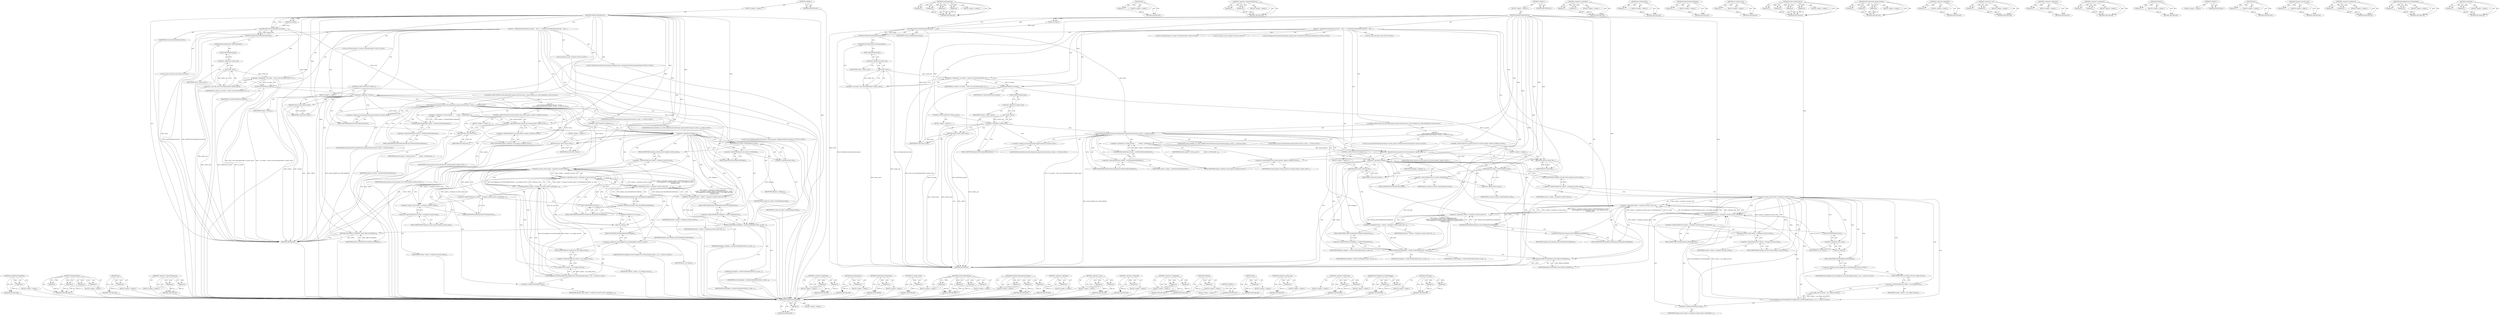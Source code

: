 digraph "GetSSLInfo" {
vulnerable_226 [label=<(METHOD,ShouldSSLErrorsBeFatal)>];
vulnerable_227 [label=<(PARAM,p1)>];
vulnerable_228 [label=<(BLOCK,&lt;empty&gt;,&lt;empty&gt;)>];
vulnerable_229 [label=<(METHOD_RETURN,ANY)>];
vulnerable_206 [label=<(METHOD,GetDomainState)>];
vulnerable_207 [label=<(PARAM,p1)>];
vulnerable_208 [label=<(PARAM,p2)>];
vulnerable_209 [label=<(PARAM,p3)>];
vulnerable_210 [label=<(PARAM,p4)>];
vulnerable_211 [label=<(BLOCK,&lt;empty&gt;,&lt;empty&gt;)>];
vulnerable_212 [label=<(METHOD_RETURN,ANY)>];
vulnerable_160 [label=<(METHOD,get)>];
vulnerable_161 [label=<(PARAM,p1)>];
vulnerable_162 [label=<(BLOCK,&lt;empty&gt;,&lt;empty&gt;)>];
vulnerable_163 [label=<(METHOD_RETURN,ANY)>];
vulnerable_183 [label=<(METHOD,&lt;operator&gt;.indirectFieldAccess)>];
vulnerable_184 [label=<(PARAM,p1)>];
vulnerable_185 [label=<(PARAM,p2)>];
vulnerable_186 [label=<(BLOCK,&lt;empty&gt;,&lt;empty&gt;)>];
vulnerable_187 [label=<(METHOD_RETURN,ANY)>];
vulnerable_6 [label=<(METHOD,&lt;global&gt;)<SUB>1</SUB>>];
vulnerable_7 [label=<(BLOCK,&lt;empty&gt;,&lt;empty&gt;)<SUB>1</SUB>>];
vulnerable_8 [label=<(METHOD,HandleCertificateError)<SUB>1</SUB>>];
vulnerable_9 [label=<(PARAM,int result)<SUB>1</SUB>>];
vulnerable_10 [label=<(BLOCK,{
  DCHECK(IsCertificateError(result));
   SSLC...,{
  DCHECK(IsCertificateError(result));
   SSLC...)<SUB>1</SUB>>];
vulnerable_11 [label=<(DCHECK,DCHECK(IsCertificateError(result)))<SUB>2</SUB>>];
vulnerable_12 [label=<(IsCertificateError,IsCertificateError(result))<SUB>2</SUB>>];
vulnerable_13 [label=<(IDENTIFIER,result,IsCertificateError(result))<SUB>2</SUB>>];
vulnerable_14 [label="<(LOCAL,SSLClientSocket* ssl_socket: SSLClientSocket*)<SUB>3</SUB>>"];
vulnerable_15 [label=<(&lt;operator&gt;.assignment,* ssl_socket = static_cast&lt;SSLClientSocket*&gt;(so...)<SUB>3</SUB>>];
vulnerable_16 [label=<(IDENTIFIER,ssl_socket,* ssl_socket = static_cast&lt;SSLClientSocket*&gt;(so...)<SUB>3</SUB>>];
vulnerable_17 [label=<(&lt;operator&gt;.cast,static_cast&lt;SSLClientSocket*&gt;(socket_.get()))<SUB>3</SUB>>];
vulnerable_18 [label=<(UNKNOWN,SSLClientSocket*,SSLClientSocket*)<SUB>3</SUB>>];
vulnerable_19 [label=<(get,socket_.get())<SUB>3</SUB>>];
vulnerable_20 [label=<(&lt;operator&gt;.fieldAccess,socket_.get)<SUB>3</SUB>>];
vulnerable_21 [label=<(IDENTIFIER,socket_,socket_.get())<SUB>3</SUB>>];
vulnerable_22 [label=<(FIELD_IDENTIFIER,get,get)<SUB>3</SUB>>];
vulnerable_23 [label=<(DCHECK,DCHECK(ssl_socket))<SUB>4</SUB>>];
vulnerable_24 [label=<(IDENTIFIER,ssl_socket,DCHECK(ssl_socket))<SUB>4</SUB>>];
vulnerable_25 [label=<(CONTROL_STRUCTURE,IF,if (!context_.get()))<SUB>6</SUB>>];
vulnerable_26 [label=<(&lt;operator&gt;.logicalNot,!context_.get())<SUB>6</SUB>>];
vulnerable_27 [label=<(get,context_.get())<SUB>6</SUB>>];
vulnerable_28 [label=<(&lt;operator&gt;.fieldAccess,context_.get)<SUB>6</SUB>>];
vulnerable_29 [label=<(IDENTIFIER,context_,context_.get())<SUB>6</SUB>>];
vulnerable_30 [label=<(FIELD_IDENTIFIER,get,get)<SUB>6</SUB>>];
vulnerable_31 [label=<(BLOCK,&lt;empty&gt;,&lt;empty&gt;)<SUB>7</SUB>>];
vulnerable_32 [label=<(RETURN,return result;,return result;)<SUB>7</SUB>>];
vulnerable_33 [label=<(IDENTIFIER,result,return result;)<SUB>7</SUB>>];
vulnerable_34 [label="<(CONTROL_STRUCTURE,IF,if (SSLClientSocket::IgnoreCertError(result, LOAD_IGNORE_ALL_CERT_ERRORS)))<SUB>9</SUB>>"];
vulnerable_35 [label="<(SSLClientSocket.IgnoreCertError,SSLClientSocket::IgnoreCertError(result, LOAD_I...)<SUB>9</SUB>>"];
vulnerable_36 [label="<(&lt;operator&gt;.fieldAccess,SSLClientSocket::IgnoreCertError)<SUB>9</SUB>>"];
vulnerable_37 [label="<(IDENTIFIER,SSLClientSocket,SSLClientSocket::IgnoreCertError(result, LOAD_I...)<SUB>9</SUB>>"];
vulnerable_38 [label=<(FIELD_IDENTIFIER,IgnoreCertError,IgnoreCertError)<SUB>9</SUB>>];
vulnerable_39 [label="<(IDENTIFIER,result,SSLClientSocket::IgnoreCertError(result, LOAD_I...)<SUB>9</SUB>>"];
vulnerable_40 [label="<(IDENTIFIER,LOAD_IGNORE_ALL_CERT_ERRORS,SSLClientSocket::IgnoreCertError(result, LOAD_I...)<SUB>9</SUB>>"];
vulnerable_41 [label="<(BLOCK,{
    const HttpNetworkSession::Params* session...,{
    const HttpNetworkSession::Params* session...)<SUB>9</SUB>>"];
vulnerable_42 [label="<(LOCAL,const HttpNetworkSession.Params* session_params: HttpNetworkSession.Params*)<SUB>10</SUB>>"];
vulnerable_43 [label=<(&lt;operator&gt;.assignment,* session_params =
        context_-&gt;GetNetwork...)<SUB>10</SUB>>];
vulnerable_44 [label=<(IDENTIFIER,session_params,* session_params =
        context_-&gt;GetNetwork...)<SUB>10</SUB>>];
vulnerable_45 [label=<(GetNetworkSessionParams,context_-&gt;GetNetworkSessionParams())<SUB>11</SUB>>];
vulnerable_46 [label=<(&lt;operator&gt;.indirectFieldAccess,context_-&gt;GetNetworkSessionParams)<SUB>11</SUB>>];
vulnerable_47 [label=<(IDENTIFIER,context_,context_-&gt;GetNetworkSessionParams())<SUB>11</SUB>>];
vulnerable_48 [label=<(FIELD_IDENTIFIER,GetNetworkSessionParams,GetNetworkSessionParams)<SUB>11</SUB>>];
vulnerable_49 [label=<(CONTROL_STRUCTURE,IF,if (session_params &amp;&amp; session_params-&gt;ignore_certificate_errors))<SUB>12</SUB>>];
vulnerable_50 [label=<(&lt;operator&gt;.logicalAnd,session_params &amp;&amp; session_params-&gt;ignore_certif...)<SUB>12</SUB>>];
vulnerable_51 [label=<(IDENTIFIER,session_params,session_params &amp;&amp; session_params-&gt;ignore_certif...)<SUB>12</SUB>>];
vulnerable_52 [label=<(&lt;operator&gt;.indirectFieldAccess,session_params-&gt;ignore_certificate_errors)<SUB>12</SUB>>];
vulnerable_53 [label=<(IDENTIFIER,session_params,session_params &amp;&amp; session_params-&gt;ignore_certif...)<SUB>12</SUB>>];
vulnerable_54 [label=<(FIELD_IDENTIFIER,ignore_certificate_errors,ignore_certificate_errors)<SUB>12</SUB>>];
vulnerable_55 [label=<(BLOCK,&lt;empty&gt;,&lt;empty&gt;)<SUB>13</SUB>>];
vulnerable_56 [label=<(RETURN,return OK;,return OK;)<SUB>13</SUB>>];
vulnerable_57 [label=<(IDENTIFIER,OK,return OK;)<SUB>13</SUB>>];
vulnerable_58 [label=<(CONTROL_STRUCTURE,IF,if (!delegate_))<SUB>16</SUB>>];
vulnerable_59 [label=<(&lt;operator&gt;.logicalNot,!delegate_)<SUB>16</SUB>>];
vulnerable_60 [label=<(IDENTIFIER,delegate_,!delegate_)<SUB>16</SUB>>];
vulnerable_61 [label=<(BLOCK,&lt;empty&gt;,&lt;empty&gt;)<SUB>17</SUB>>];
vulnerable_62 [label=<(RETURN,return result;,return result;)<SUB>17</SUB>>];
vulnerable_63 [label=<(IDENTIFIER,result,return result;)<SUB>17</SUB>>];
vulnerable_64 [label="<(LOCAL,SSLInfo ssl_info: SSLInfo)<SUB>19</SUB>>"];
vulnerable_65 [label=<(GetSSLInfo,ssl_socket-&gt;GetSSLInfo(&amp;ssl_info))<SUB>20</SUB>>];
vulnerable_66 [label=<(&lt;operator&gt;.indirectFieldAccess,ssl_socket-&gt;GetSSLInfo)<SUB>20</SUB>>];
vulnerable_67 [label=<(IDENTIFIER,ssl_socket,ssl_socket-&gt;GetSSLInfo(&amp;ssl_info))<SUB>20</SUB>>];
vulnerable_68 [label=<(FIELD_IDENTIFIER,GetSSLInfo,GetSSLInfo)<SUB>20</SUB>>];
vulnerable_69 [label=<(&lt;operator&gt;.addressOf,&amp;ssl_info)<SUB>20</SUB>>];
vulnerable_70 [label=<(IDENTIFIER,ssl_info,ssl_socket-&gt;GetSSLInfo(&amp;ssl_info))<SUB>20</SUB>>];
vulnerable_71 [label="<(LOCAL,TransportSecurityState.DomainState domain_state: TransportSecurityState.DomainState)<SUB>22</SUB>>"];
vulnerable_72 [label="<(LOCAL,const bool fatal: bool)<SUB>23</SUB>>"];
vulnerable_73 [label=<(&lt;operator&gt;.assignment,fatal = context_-&gt;transport_security_state() &amp;&amp;...)<SUB>23</SUB>>];
vulnerable_74 [label=<(IDENTIFIER,fatal,fatal = context_-&gt;transport_security_state() &amp;&amp;...)<SUB>23</SUB>>];
vulnerable_75 [label=<(&lt;operator&gt;.logicalAnd,context_-&gt;transport_security_state() &amp;&amp;
      c...)<SUB>23</SUB>>];
vulnerable_76 [label=<(&lt;operator&gt;.logicalAnd,context_-&gt;transport_security_state() &amp;&amp;
      c...)<SUB>23</SUB>>];
vulnerable_77 [label=<(transport_security_state,context_-&gt;transport_security_state())<SUB>23</SUB>>];
vulnerable_78 [label=<(&lt;operator&gt;.indirectFieldAccess,context_-&gt;transport_security_state)<SUB>23</SUB>>];
vulnerable_79 [label=<(IDENTIFIER,context_,context_-&gt;transport_security_state())<SUB>23</SUB>>];
vulnerable_80 [label=<(FIELD_IDENTIFIER,transport_security_state,transport_security_state)<SUB>23</SUB>>];
vulnerable_81 [label=<(GetDomainState,context_-&gt;transport_security_state()-&gt;GetDomain...)<SUB>24</SUB>>];
vulnerable_82 [label=<(&lt;operator&gt;.indirectFieldAccess,context_-&gt;transport_security_state()-&gt;GetDomain...)<SUB>24</SUB>>];
vulnerable_83 [label=<(transport_security_state,context_-&gt;transport_security_state())<SUB>24</SUB>>];
vulnerable_84 [label=<(&lt;operator&gt;.indirectFieldAccess,context_-&gt;transport_security_state)<SUB>24</SUB>>];
vulnerable_85 [label=<(IDENTIFIER,context_,context_-&gt;transport_security_state())<SUB>24</SUB>>];
vulnerable_86 [label=<(FIELD_IDENTIFIER,transport_security_state,transport_security_state)<SUB>24</SUB>>];
vulnerable_87 [label=<(FIELD_IDENTIFIER,GetDomainState,GetDomainState)<SUB>24</SUB>>];
vulnerable_88 [label=<(host,url_.host())<SUB>24</SUB>>];
vulnerable_89 [label=<(&lt;operator&gt;.fieldAccess,url_.host)<SUB>24</SUB>>];
vulnerable_90 [label=<(IDENTIFIER,url_,url_.host())<SUB>24</SUB>>];
vulnerable_91 [label=<(FIELD_IDENTIFIER,host,host)<SUB>24</SUB>>];
vulnerable_92 [label="<(SSLConfigService.IsSNIAvailable,SSLConfigService::IsSNIAvailable(context_-&gt;ssl_...)<SUB>25</SUB>>"];
vulnerable_93 [label="<(&lt;operator&gt;.fieldAccess,SSLConfigService::IsSNIAvailable)<SUB>25</SUB>>"];
vulnerable_94 [label="<(IDENTIFIER,SSLConfigService,SSLConfigService::IsSNIAvailable(context_-&gt;ssl_...)<SUB>25</SUB>>"];
vulnerable_95 [label=<(FIELD_IDENTIFIER,IsSNIAvailable,IsSNIAvailable)<SUB>25</SUB>>];
vulnerable_96 [label=<(ssl_config_service,context_-&gt;ssl_config_service())<SUB>25</SUB>>];
vulnerable_97 [label=<(&lt;operator&gt;.indirectFieldAccess,context_-&gt;ssl_config_service)<SUB>25</SUB>>];
vulnerable_98 [label=<(IDENTIFIER,context_,context_-&gt;ssl_config_service())<SUB>25</SUB>>];
vulnerable_99 [label=<(FIELD_IDENTIFIER,ssl_config_service,ssl_config_service)<SUB>25</SUB>>];
vulnerable_100 [label=<(&lt;operator&gt;.addressOf,&amp;domain_state)<SUB>26</SUB>>];
vulnerable_101 [label=<(IDENTIFIER,domain_state,context_-&gt;transport_security_state()-&gt;GetDomain...)<SUB>26</SUB>>];
vulnerable_102 [label=<(ShouldSSLErrorsBeFatal,domain_state.ShouldSSLErrorsBeFatal())<SUB>27</SUB>>];
vulnerable_103 [label=<(&lt;operator&gt;.fieldAccess,domain_state.ShouldSSLErrorsBeFatal)<SUB>27</SUB>>];
vulnerable_104 [label=<(IDENTIFIER,domain_state,domain_state.ShouldSSLErrorsBeFatal())<SUB>27</SUB>>];
vulnerable_105 [label=<(FIELD_IDENTIFIER,ShouldSSLErrorsBeFatal,ShouldSSLErrorsBeFatal)<SUB>27</SUB>>];
vulnerable_106 [label=<(OnSSLCertificateError,delegate_-&gt;OnSSLCertificateError(this, ssl_info...)<SUB>29</SUB>>];
vulnerable_107 [label=<(&lt;operator&gt;.indirectFieldAccess,delegate_-&gt;OnSSLCertificateError)<SUB>29</SUB>>];
vulnerable_108 [label=<(IDENTIFIER,delegate_,delegate_-&gt;OnSSLCertificateError(this, ssl_info...)<SUB>29</SUB>>];
vulnerable_109 [label=<(FIELD_IDENTIFIER,OnSSLCertificateError,OnSSLCertificateError)<SUB>29</SUB>>];
vulnerable_110 [label=<(LITERAL,this,delegate_-&gt;OnSSLCertificateError(this, ssl_info...)<SUB>29</SUB>>];
vulnerable_111 [label=<(IDENTIFIER,ssl_info,delegate_-&gt;OnSSLCertificateError(this, ssl_info...)<SUB>29</SUB>>];
vulnerable_112 [label=<(IDENTIFIER,fatal,delegate_-&gt;OnSSLCertificateError(this, ssl_info...)<SUB>29</SUB>>];
vulnerable_113 [label=<(RETURN,return ERR_IO_PENDING;,return ERR_IO_PENDING;)<SUB>30</SUB>>];
vulnerable_114 [label=<(IDENTIFIER,ERR_IO_PENDING,return ERR_IO_PENDING;)<SUB>30</SUB>>];
vulnerable_115 [label=<(METHOD_RETURN,int)<SUB>1</SUB>>];
vulnerable_117 [label=<(METHOD_RETURN,ANY)<SUB>1</SUB>>];
vulnerable_188 [label=<(METHOD,&lt;operator&gt;.logicalAnd)>];
vulnerable_189 [label=<(PARAM,p1)>];
vulnerable_190 [label=<(PARAM,p2)>];
vulnerable_191 [label=<(BLOCK,&lt;empty&gt;,&lt;empty&gt;)>];
vulnerable_192 [label=<(METHOD_RETURN,ANY)>];
vulnerable_146 [label=<(METHOD,IsCertificateError)>];
vulnerable_147 [label=<(PARAM,p1)>];
vulnerable_148 [label=<(BLOCK,&lt;empty&gt;,&lt;empty&gt;)>];
vulnerable_149 [label=<(METHOD_RETURN,ANY)>];
vulnerable_179 [label=<(METHOD,GetNetworkSessionParams)>];
vulnerable_180 [label=<(PARAM,p1)>];
vulnerable_181 [label=<(BLOCK,&lt;empty&gt;,&lt;empty&gt;)>];
vulnerable_182 [label=<(METHOD_RETURN,ANY)>];
vulnerable_222 [label=<(METHOD,ssl_config_service)>];
vulnerable_223 [label=<(PARAM,p1)>];
vulnerable_224 [label=<(BLOCK,&lt;empty&gt;,&lt;empty&gt;)>];
vulnerable_225 [label=<(METHOD_RETURN,ANY)>];
vulnerable_230 [label=<(METHOD,OnSSLCertificateError)>];
vulnerable_231 [label=<(PARAM,p1)>];
vulnerable_232 [label=<(PARAM,p2)>];
vulnerable_233 [label=<(PARAM,p3)>];
vulnerable_234 [label=<(PARAM,p4)>];
vulnerable_235 [label=<(BLOCK,&lt;empty&gt;,&lt;empty&gt;)>];
vulnerable_236 [label=<(METHOD_RETURN,ANY)>];
vulnerable_173 [label=<(METHOD,SSLClientSocket.IgnoreCertError)>];
vulnerable_174 [label=<(PARAM,p1)>];
vulnerable_175 [label=<(PARAM,p2)>];
vulnerable_176 [label=<(PARAM,p3)>];
vulnerable_177 [label=<(BLOCK,&lt;empty&gt;,&lt;empty&gt;)>];
vulnerable_178 [label=<(METHOD_RETURN,ANY)>];
vulnerable_169 [label=<(METHOD,&lt;operator&gt;.logicalNot)>];
vulnerable_170 [label=<(PARAM,p1)>];
vulnerable_171 [label=<(BLOCK,&lt;empty&gt;,&lt;empty&gt;)>];
vulnerable_172 [label=<(METHOD_RETURN,ANY)>];
vulnerable_155 [label=<(METHOD,&lt;operator&gt;.cast)>];
vulnerable_156 [label=<(PARAM,p1)>];
vulnerable_157 [label=<(PARAM,p2)>];
vulnerable_158 [label=<(BLOCK,&lt;empty&gt;,&lt;empty&gt;)>];
vulnerable_159 [label=<(METHOD_RETURN,ANY)>];
vulnerable_198 [label=<(METHOD,&lt;operator&gt;.addressOf)>];
vulnerable_199 [label=<(PARAM,p1)>];
vulnerable_200 [label=<(BLOCK,&lt;empty&gt;,&lt;empty&gt;)>];
vulnerable_201 [label=<(METHOD_RETURN,ANY)>];
vulnerable_150 [label=<(METHOD,&lt;operator&gt;.assignment)>];
vulnerable_151 [label=<(PARAM,p1)>];
vulnerable_152 [label=<(PARAM,p2)>];
vulnerable_153 [label=<(BLOCK,&lt;empty&gt;,&lt;empty&gt;)>];
vulnerable_154 [label=<(METHOD_RETURN,ANY)>];
vulnerable_142 [label=<(METHOD,DCHECK)>];
vulnerable_143 [label=<(PARAM,p1)>];
vulnerable_144 [label=<(BLOCK,&lt;empty&gt;,&lt;empty&gt;)>];
vulnerable_145 [label=<(METHOD_RETURN,ANY)>];
vulnerable_136 [label=<(METHOD,&lt;global&gt;)<SUB>1</SUB>>];
vulnerable_137 [label=<(BLOCK,&lt;empty&gt;,&lt;empty&gt;)>];
vulnerable_138 [label=<(METHOD_RETURN,ANY)>];
vulnerable_213 [label=<(METHOD,host)>];
vulnerable_214 [label=<(PARAM,p1)>];
vulnerable_215 [label=<(BLOCK,&lt;empty&gt;,&lt;empty&gt;)>];
vulnerable_216 [label=<(METHOD_RETURN,ANY)>];
vulnerable_202 [label=<(METHOD,transport_security_state)>];
vulnerable_203 [label=<(PARAM,p1)>];
vulnerable_204 [label=<(BLOCK,&lt;empty&gt;,&lt;empty&gt;)>];
vulnerable_205 [label=<(METHOD_RETURN,ANY)>];
vulnerable_164 [label=<(METHOD,&lt;operator&gt;.fieldAccess)>];
vulnerable_165 [label=<(PARAM,p1)>];
vulnerable_166 [label=<(PARAM,p2)>];
vulnerable_167 [label=<(BLOCK,&lt;empty&gt;,&lt;empty&gt;)>];
vulnerable_168 [label=<(METHOD_RETURN,ANY)>];
vulnerable_217 [label=<(METHOD,SSLConfigService.IsSNIAvailable)>];
vulnerable_218 [label=<(PARAM,p1)>];
vulnerable_219 [label=<(PARAM,p2)>];
vulnerable_220 [label=<(BLOCK,&lt;empty&gt;,&lt;empty&gt;)>];
vulnerable_221 [label=<(METHOD_RETURN,ANY)>];
vulnerable_193 [label=<(METHOD,GetSSLInfo)>];
vulnerable_194 [label=<(PARAM,p1)>];
vulnerable_195 [label=<(PARAM,p2)>];
vulnerable_196 [label=<(BLOCK,&lt;empty&gt;,&lt;empty&gt;)>];
vulnerable_197 [label=<(METHOD_RETURN,ANY)>];
fixed_223 [label=<(METHOD,ShouldSSLErrorsBeFatal)>];
fixed_224 [label=<(PARAM,p1)>];
fixed_225 [label=<(BLOCK,&lt;empty&gt;,&lt;empty&gt;)>];
fixed_226 [label=<(METHOD_RETURN,ANY)>];
fixed_203 [label=<(METHOD,GetDomainState)>];
fixed_204 [label=<(PARAM,p1)>];
fixed_205 [label=<(PARAM,p2)>];
fixed_206 [label=<(PARAM,p3)>];
fixed_207 [label=<(PARAM,p4)>];
fixed_208 [label=<(BLOCK,&lt;empty&gt;,&lt;empty&gt;)>];
fixed_209 [label=<(METHOD_RETURN,ANY)>];
fixed_157 [label=<(METHOD,get)>];
fixed_158 [label=<(PARAM,p1)>];
fixed_159 [label=<(BLOCK,&lt;empty&gt;,&lt;empty&gt;)>];
fixed_160 [label=<(METHOD_RETURN,ANY)>];
fixed_180 [label=<(METHOD,&lt;operator&gt;.indirectFieldAccess)>];
fixed_181 [label=<(PARAM,p1)>];
fixed_182 [label=<(PARAM,p2)>];
fixed_183 [label=<(BLOCK,&lt;empty&gt;,&lt;empty&gt;)>];
fixed_184 [label=<(METHOD_RETURN,ANY)>];
fixed_6 [label=<(METHOD,&lt;global&gt;)<SUB>1</SUB>>];
fixed_7 [label=<(BLOCK,&lt;empty&gt;,&lt;empty&gt;)<SUB>1</SUB>>];
fixed_8 [label=<(METHOD,HandleCertificateError)<SUB>1</SUB>>];
fixed_9 [label=<(PARAM,int result)<SUB>1</SUB>>];
fixed_10 [label=<(BLOCK,{
  DCHECK(IsCertificateError(result));
   SSLC...,{
  DCHECK(IsCertificateError(result));
   SSLC...)<SUB>1</SUB>>];
fixed_11 [label=<(DCHECK,DCHECK(IsCertificateError(result)))<SUB>2</SUB>>];
fixed_12 [label=<(IsCertificateError,IsCertificateError(result))<SUB>2</SUB>>];
fixed_13 [label=<(IDENTIFIER,result,IsCertificateError(result))<SUB>2</SUB>>];
fixed_14 [label="<(LOCAL,SSLClientSocket* ssl_socket: SSLClientSocket*)<SUB>3</SUB>>"];
fixed_15 [label=<(&lt;operator&gt;.assignment,* ssl_socket = static_cast&lt;SSLClientSocket*&gt;(so...)<SUB>3</SUB>>];
fixed_16 [label=<(IDENTIFIER,ssl_socket,* ssl_socket = static_cast&lt;SSLClientSocket*&gt;(so...)<SUB>3</SUB>>];
fixed_17 [label=<(&lt;operator&gt;.cast,static_cast&lt;SSLClientSocket*&gt;(socket_.get()))<SUB>3</SUB>>];
fixed_18 [label=<(UNKNOWN,SSLClientSocket*,SSLClientSocket*)<SUB>3</SUB>>];
fixed_19 [label=<(get,socket_.get())<SUB>3</SUB>>];
fixed_20 [label=<(&lt;operator&gt;.fieldAccess,socket_.get)<SUB>3</SUB>>];
fixed_21 [label=<(IDENTIFIER,socket_,socket_.get())<SUB>3</SUB>>];
fixed_22 [label=<(FIELD_IDENTIFIER,get,get)<SUB>3</SUB>>];
fixed_23 [label=<(DCHECK,DCHECK(ssl_socket))<SUB>4</SUB>>];
fixed_24 [label=<(IDENTIFIER,ssl_socket,DCHECK(ssl_socket))<SUB>4</SUB>>];
fixed_25 [label=<(CONTROL_STRUCTURE,IF,if (!context_))<SUB>6</SUB>>];
fixed_26 [label=<(&lt;operator&gt;.logicalNot,!context_)<SUB>6</SUB>>];
fixed_27 [label=<(IDENTIFIER,context_,!context_)<SUB>6</SUB>>];
fixed_28 [label=<(BLOCK,&lt;empty&gt;,&lt;empty&gt;)<SUB>7</SUB>>];
fixed_29 [label=<(RETURN,return result;,return result;)<SUB>7</SUB>>];
fixed_30 [label=<(IDENTIFIER,result,return result;)<SUB>7</SUB>>];
fixed_31 [label="<(CONTROL_STRUCTURE,IF,if (SSLClientSocket::IgnoreCertError(result, LOAD_IGNORE_ALL_CERT_ERRORS)))<SUB>9</SUB>>"];
fixed_32 [label="<(SSLClientSocket.IgnoreCertError,SSLClientSocket::IgnoreCertError(result, LOAD_I...)<SUB>9</SUB>>"];
fixed_33 [label="<(&lt;operator&gt;.fieldAccess,SSLClientSocket::IgnoreCertError)<SUB>9</SUB>>"];
fixed_34 [label="<(IDENTIFIER,SSLClientSocket,SSLClientSocket::IgnoreCertError(result, LOAD_I...)<SUB>9</SUB>>"];
fixed_35 [label=<(FIELD_IDENTIFIER,IgnoreCertError,IgnoreCertError)<SUB>9</SUB>>];
fixed_36 [label="<(IDENTIFIER,result,SSLClientSocket::IgnoreCertError(result, LOAD_I...)<SUB>9</SUB>>"];
fixed_37 [label="<(IDENTIFIER,LOAD_IGNORE_ALL_CERT_ERRORS,SSLClientSocket::IgnoreCertError(result, LOAD_I...)<SUB>9</SUB>>"];
fixed_38 [label="<(BLOCK,{
    const HttpNetworkSession::Params* session...,{
    const HttpNetworkSession::Params* session...)<SUB>9</SUB>>"];
fixed_39 [label="<(LOCAL,const HttpNetworkSession.Params* session_params: HttpNetworkSession.Params*)<SUB>10</SUB>>"];
fixed_40 [label=<(&lt;operator&gt;.assignment,* session_params =
        context_-&gt;GetNetwork...)<SUB>10</SUB>>];
fixed_41 [label=<(IDENTIFIER,session_params,* session_params =
        context_-&gt;GetNetwork...)<SUB>10</SUB>>];
fixed_42 [label=<(GetNetworkSessionParams,context_-&gt;GetNetworkSessionParams())<SUB>11</SUB>>];
fixed_43 [label=<(&lt;operator&gt;.indirectFieldAccess,context_-&gt;GetNetworkSessionParams)<SUB>11</SUB>>];
fixed_44 [label=<(IDENTIFIER,context_,context_-&gt;GetNetworkSessionParams())<SUB>11</SUB>>];
fixed_45 [label=<(FIELD_IDENTIFIER,GetNetworkSessionParams,GetNetworkSessionParams)<SUB>11</SUB>>];
fixed_46 [label=<(CONTROL_STRUCTURE,IF,if (session_params &amp;&amp; session_params-&gt;ignore_certificate_errors))<SUB>12</SUB>>];
fixed_47 [label=<(&lt;operator&gt;.logicalAnd,session_params &amp;&amp; session_params-&gt;ignore_certif...)<SUB>12</SUB>>];
fixed_48 [label=<(IDENTIFIER,session_params,session_params &amp;&amp; session_params-&gt;ignore_certif...)<SUB>12</SUB>>];
fixed_49 [label=<(&lt;operator&gt;.indirectFieldAccess,session_params-&gt;ignore_certificate_errors)<SUB>12</SUB>>];
fixed_50 [label=<(IDENTIFIER,session_params,session_params &amp;&amp; session_params-&gt;ignore_certif...)<SUB>12</SUB>>];
fixed_51 [label=<(FIELD_IDENTIFIER,ignore_certificate_errors,ignore_certificate_errors)<SUB>12</SUB>>];
fixed_52 [label=<(BLOCK,&lt;empty&gt;,&lt;empty&gt;)<SUB>13</SUB>>];
fixed_53 [label=<(RETURN,return OK;,return OK;)<SUB>13</SUB>>];
fixed_54 [label=<(IDENTIFIER,OK,return OK;)<SUB>13</SUB>>];
fixed_55 [label=<(CONTROL_STRUCTURE,IF,if (!delegate_))<SUB>16</SUB>>];
fixed_56 [label=<(&lt;operator&gt;.logicalNot,!delegate_)<SUB>16</SUB>>];
fixed_57 [label=<(IDENTIFIER,delegate_,!delegate_)<SUB>16</SUB>>];
fixed_58 [label=<(BLOCK,&lt;empty&gt;,&lt;empty&gt;)<SUB>17</SUB>>];
fixed_59 [label=<(RETURN,return result;,return result;)<SUB>17</SUB>>];
fixed_60 [label=<(IDENTIFIER,result,return result;)<SUB>17</SUB>>];
fixed_61 [label="<(LOCAL,SSLInfo ssl_info: SSLInfo)<SUB>19</SUB>>"];
fixed_62 [label=<(GetSSLInfo,ssl_socket-&gt;GetSSLInfo(&amp;ssl_info))<SUB>20</SUB>>];
fixed_63 [label=<(&lt;operator&gt;.indirectFieldAccess,ssl_socket-&gt;GetSSLInfo)<SUB>20</SUB>>];
fixed_64 [label=<(IDENTIFIER,ssl_socket,ssl_socket-&gt;GetSSLInfo(&amp;ssl_info))<SUB>20</SUB>>];
fixed_65 [label=<(FIELD_IDENTIFIER,GetSSLInfo,GetSSLInfo)<SUB>20</SUB>>];
fixed_66 [label=<(&lt;operator&gt;.addressOf,&amp;ssl_info)<SUB>20</SUB>>];
fixed_67 [label=<(IDENTIFIER,ssl_info,ssl_socket-&gt;GetSSLInfo(&amp;ssl_info))<SUB>20</SUB>>];
fixed_68 [label="<(LOCAL,TransportSecurityState.DomainState domain_state: TransportSecurityState.DomainState)<SUB>22</SUB>>"];
fixed_69 [label="<(LOCAL,const bool fatal: bool)<SUB>23</SUB>>"];
fixed_70 [label=<(&lt;operator&gt;.assignment,fatal = context_-&gt;transport_security_state() &amp;&amp;...)<SUB>23</SUB>>];
fixed_71 [label=<(IDENTIFIER,fatal,fatal = context_-&gt;transport_security_state() &amp;&amp;...)<SUB>23</SUB>>];
fixed_72 [label=<(&lt;operator&gt;.logicalAnd,context_-&gt;transport_security_state() &amp;&amp;
      c...)<SUB>23</SUB>>];
fixed_73 [label=<(&lt;operator&gt;.logicalAnd,context_-&gt;transport_security_state() &amp;&amp;
      c...)<SUB>23</SUB>>];
fixed_74 [label=<(transport_security_state,context_-&gt;transport_security_state())<SUB>23</SUB>>];
fixed_75 [label=<(&lt;operator&gt;.indirectFieldAccess,context_-&gt;transport_security_state)<SUB>23</SUB>>];
fixed_76 [label=<(IDENTIFIER,context_,context_-&gt;transport_security_state())<SUB>23</SUB>>];
fixed_77 [label=<(FIELD_IDENTIFIER,transport_security_state,transport_security_state)<SUB>23</SUB>>];
fixed_78 [label=<(GetDomainState,context_-&gt;transport_security_state()-&gt;GetDomain...)<SUB>24</SUB>>];
fixed_79 [label=<(&lt;operator&gt;.indirectFieldAccess,context_-&gt;transport_security_state()-&gt;GetDomain...)<SUB>24</SUB>>];
fixed_80 [label=<(transport_security_state,context_-&gt;transport_security_state())<SUB>24</SUB>>];
fixed_81 [label=<(&lt;operator&gt;.indirectFieldAccess,context_-&gt;transport_security_state)<SUB>24</SUB>>];
fixed_82 [label=<(IDENTIFIER,context_,context_-&gt;transport_security_state())<SUB>24</SUB>>];
fixed_83 [label=<(FIELD_IDENTIFIER,transport_security_state,transport_security_state)<SUB>24</SUB>>];
fixed_84 [label=<(FIELD_IDENTIFIER,GetDomainState,GetDomainState)<SUB>24</SUB>>];
fixed_85 [label=<(host,url_.host())<SUB>24</SUB>>];
fixed_86 [label=<(&lt;operator&gt;.fieldAccess,url_.host)<SUB>24</SUB>>];
fixed_87 [label=<(IDENTIFIER,url_,url_.host())<SUB>24</SUB>>];
fixed_88 [label=<(FIELD_IDENTIFIER,host,host)<SUB>24</SUB>>];
fixed_89 [label="<(SSLConfigService.IsSNIAvailable,SSLConfigService::IsSNIAvailable(context_-&gt;ssl_...)<SUB>25</SUB>>"];
fixed_90 [label="<(&lt;operator&gt;.fieldAccess,SSLConfigService::IsSNIAvailable)<SUB>25</SUB>>"];
fixed_91 [label="<(IDENTIFIER,SSLConfigService,SSLConfigService::IsSNIAvailable(context_-&gt;ssl_...)<SUB>25</SUB>>"];
fixed_92 [label=<(FIELD_IDENTIFIER,IsSNIAvailable,IsSNIAvailable)<SUB>25</SUB>>];
fixed_93 [label=<(ssl_config_service,context_-&gt;ssl_config_service())<SUB>25</SUB>>];
fixed_94 [label=<(&lt;operator&gt;.indirectFieldAccess,context_-&gt;ssl_config_service)<SUB>25</SUB>>];
fixed_95 [label=<(IDENTIFIER,context_,context_-&gt;ssl_config_service())<SUB>25</SUB>>];
fixed_96 [label=<(FIELD_IDENTIFIER,ssl_config_service,ssl_config_service)<SUB>25</SUB>>];
fixed_97 [label=<(&lt;operator&gt;.addressOf,&amp;domain_state)<SUB>26</SUB>>];
fixed_98 [label=<(IDENTIFIER,domain_state,context_-&gt;transport_security_state()-&gt;GetDomain...)<SUB>26</SUB>>];
fixed_99 [label=<(ShouldSSLErrorsBeFatal,domain_state.ShouldSSLErrorsBeFatal())<SUB>27</SUB>>];
fixed_100 [label=<(&lt;operator&gt;.fieldAccess,domain_state.ShouldSSLErrorsBeFatal)<SUB>27</SUB>>];
fixed_101 [label=<(IDENTIFIER,domain_state,domain_state.ShouldSSLErrorsBeFatal())<SUB>27</SUB>>];
fixed_102 [label=<(FIELD_IDENTIFIER,ShouldSSLErrorsBeFatal,ShouldSSLErrorsBeFatal)<SUB>27</SUB>>];
fixed_103 [label=<(OnSSLCertificateError,delegate_-&gt;OnSSLCertificateError(this, ssl_info...)<SUB>29</SUB>>];
fixed_104 [label=<(&lt;operator&gt;.indirectFieldAccess,delegate_-&gt;OnSSLCertificateError)<SUB>29</SUB>>];
fixed_105 [label=<(IDENTIFIER,delegate_,delegate_-&gt;OnSSLCertificateError(this, ssl_info...)<SUB>29</SUB>>];
fixed_106 [label=<(FIELD_IDENTIFIER,OnSSLCertificateError,OnSSLCertificateError)<SUB>29</SUB>>];
fixed_107 [label=<(LITERAL,this,delegate_-&gt;OnSSLCertificateError(this, ssl_info...)<SUB>29</SUB>>];
fixed_108 [label=<(IDENTIFIER,ssl_info,delegate_-&gt;OnSSLCertificateError(this, ssl_info...)<SUB>29</SUB>>];
fixed_109 [label=<(IDENTIFIER,fatal,delegate_-&gt;OnSSLCertificateError(this, ssl_info...)<SUB>29</SUB>>];
fixed_110 [label=<(RETURN,return ERR_IO_PENDING;,return ERR_IO_PENDING;)<SUB>30</SUB>>];
fixed_111 [label=<(IDENTIFIER,ERR_IO_PENDING,return ERR_IO_PENDING;)<SUB>30</SUB>>];
fixed_112 [label=<(METHOD_RETURN,int)<SUB>1</SUB>>];
fixed_114 [label=<(METHOD_RETURN,ANY)<SUB>1</SUB>>];
fixed_185 [label=<(METHOD,&lt;operator&gt;.logicalAnd)>];
fixed_186 [label=<(PARAM,p1)>];
fixed_187 [label=<(PARAM,p2)>];
fixed_188 [label=<(BLOCK,&lt;empty&gt;,&lt;empty&gt;)>];
fixed_189 [label=<(METHOD_RETURN,ANY)>];
fixed_143 [label=<(METHOD,IsCertificateError)>];
fixed_144 [label=<(PARAM,p1)>];
fixed_145 [label=<(BLOCK,&lt;empty&gt;,&lt;empty&gt;)>];
fixed_146 [label=<(METHOD_RETURN,ANY)>];
fixed_176 [label=<(METHOD,GetNetworkSessionParams)>];
fixed_177 [label=<(PARAM,p1)>];
fixed_178 [label=<(BLOCK,&lt;empty&gt;,&lt;empty&gt;)>];
fixed_179 [label=<(METHOD_RETURN,ANY)>];
fixed_219 [label=<(METHOD,ssl_config_service)>];
fixed_220 [label=<(PARAM,p1)>];
fixed_221 [label=<(BLOCK,&lt;empty&gt;,&lt;empty&gt;)>];
fixed_222 [label=<(METHOD_RETURN,ANY)>];
fixed_227 [label=<(METHOD,OnSSLCertificateError)>];
fixed_228 [label=<(PARAM,p1)>];
fixed_229 [label=<(PARAM,p2)>];
fixed_230 [label=<(PARAM,p3)>];
fixed_231 [label=<(PARAM,p4)>];
fixed_232 [label=<(BLOCK,&lt;empty&gt;,&lt;empty&gt;)>];
fixed_233 [label=<(METHOD_RETURN,ANY)>];
fixed_170 [label=<(METHOD,SSLClientSocket.IgnoreCertError)>];
fixed_171 [label=<(PARAM,p1)>];
fixed_172 [label=<(PARAM,p2)>];
fixed_173 [label=<(PARAM,p3)>];
fixed_174 [label=<(BLOCK,&lt;empty&gt;,&lt;empty&gt;)>];
fixed_175 [label=<(METHOD_RETURN,ANY)>];
fixed_166 [label=<(METHOD,&lt;operator&gt;.logicalNot)>];
fixed_167 [label=<(PARAM,p1)>];
fixed_168 [label=<(BLOCK,&lt;empty&gt;,&lt;empty&gt;)>];
fixed_169 [label=<(METHOD_RETURN,ANY)>];
fixed_152 [label=<(METHOD,&lt;operator&gt;.cast)>];
fixed_153 [label=<(PARAM,p1)>];
fixed_154 [label=<(PARAM,p2)>];
fixed_155 [label=<(BLOCK,&lt;empty&gt;,&lt;empty&gt;)>];
fixed_156 [label=<(METHOD_RETURN,ANY)>];
fixed_195 [label=<(METHOD,&lt;operator&gt;.addressOf)>];
fixed_196 [label=<(PARAM,p1)>];
fixed_197 [label=<(BLOCK,&lt;empty&gt;,&lt;empty&gt;)>];
fixed_198 [label=<(METHOD_RETURN,ANY)>];
fixed_147 [label=<(METHOD,&lt;operator&gt;.assignment)>];
fixed_148 [label=<(PARAM,p1)>];
fixed_149 [label=<(PARAM,p2)>];
fixed_150 [label=<(BLOCK,&lt;empty&gt;,&lt;empty&gt;)>];
fixed_151 [label=<(METHOD_RETURN,ANY)>];
fixed_139 [label=<(METHOD,DCHECK)>];
fixed_140 [label=<(PARAM,p1)>];
fixed_141 [label=<(BLOCK,&lt;empty&gt;,&lt;empty&gt;)>];
fixed_142 [label=<(METHOD_RETURN,ANY)>];
fixed_133 [label=<(METHOD,&lt;global&gt;)<SUB>1</SUB>>];
fixed_134 [label=<(BLOCK,&lt;empty&gt;,&lt;empty&gt;)>];
fixed_135 [label=<(METHOD_RETURN,ANY)>];
fixed_210 [label=<(METHOD,host)>];
fixed_211 [label=<(PARAM,p1)>];
fixed_212 [label=<(BLOCK,&lt;empty&gt;,&lt;empty&gt;)>];
fixed_213 [label=<(METHOD_RETURN,ANY)>];
fixed_199 [label=<(METHOD,transport_security_state)>];
fixed_200 [label=<(PARAM,p1)>];
fixed_201 [label=<(BLOCK,&lt;empty&gt;,&lt;empty&gt;)>];
fixed_202 [label=<(METHOD_RETURN,ANY)>];
fixed_161 [label=<(METHOD,&lt;operator&gt;.fieldAccess)>];
fixed_162 [label=<(PARAM,p1)>];
fixed_163 [label=<(PARAM,p2)>];
fixed_164 [label=<(BLOCK,&lt;empty&gt;,&lt;empty&gt;)>];
fixed_165 [label=<(METHOD_RETURN,ANY)>];
fixed_214 [label=<(METHOD,SSLConfigService.IsSNIAvailable)>];
fixed_215 [label=<(PARAM,p1)>];
fixed_216 [label=<(PARAM,p2)>];
fixed_217 [label=<(BLOCK,&lt;empty&gt;,&lt;empty&gt;)>];
fixed_218 [label=<(METHOD_RETURN,ANY)>];
fixed_190 [label=<(METHOD,GetSSLInfo)>];
fixed_191 [label=<(PARAM,p1)>];
fixed_192 [label=<(PARAM,p2)>];
fixed_193 [label=<(BLOCK,&lt;empty&gt;,&lt;empty&gt;)>];
fixed_194 [label=<(METHOD_RETURN,ANY)>];
vulnerable_226 -> vulnerable_227  [key=0, label="AST: "];
vulnerable_226 -> vulnerable_227  [key=1, label="DDG: "];
vulnerable_226 -> vulnerable_228  [key=0, label="AST: "];
vulnerable_226 -> vulnerable_229  [key=0, label="AST: "];
vulnerable_226 -> vulnerable_229  [key=1, label="CFG: "];
vulnerable_227 -> vulnerable_229  [key=0, label="DDG: p1"];
vulnerable_206 -> vulnerable_207  [key=0, label="AST: "];
vulnerable_206 -> vulnerable_207  [key=1, label="DDG: "];
vulnerable_206 -> vulnerable_211  [key=0, label="AST: "];
vulnerable_206 -> vulnerable_208  [key=0, label="AST: "];
vulnerable_206 -> vulnerable_208  [key=1, label="DDG: "];
vulnerable_206 -> vulnerable_212  [key=0, label="AST: "];
vulnerable_206 -> vulnerable_212  [key=1, label="CFG: "];
vulnerable_206 -> vulnerable_209  [key=0, label="AST: "];
vulnerable_206 -> vulnerable_209  [key=1, label="DDG: "];
vulnerable_206 -> vulnerable_210  [key=0, label="AST: "];
vulnerable_206 -> vulnerable_210  [key=1, label="DDG: "];
vulnerable_207 -> vulnerable_212  [key=0, label="DDG: p1"];
vulnerable_208 -> vulnerable_212  [key=0, label="DDG: p2"];
vulnerable_209 -> vulnerable_212  [key=0, label="DDG: p3"];
vulnerable_210 -> vulnerable_212  [key=0, label="DDG: p4"];
vulnerable_160 -> vulnerable_161  [key=0, label="AST: "];
vulnerable_160 -> vulnerable_161  [key=1, label="DDG: "];
vulnerable_160 -> vulnerable_162  [key=0, label="AST: "];
vulnerable_160 -> vulnerable_163  [key=0, label="AST: "];
vulnerable_160 -> vulnerable_163  [key=1, label="CFG: "];
vulnerable_161 -> vulnerable_163  [key=0, label="DDG: p1"];
vulnerable_183 -> vulnerable_184  [key=0, label="AST: "];
vulnerable_183 -> vulnerable_184  [key=1, label="DDG: "];
vulnerable_183 -> vulnerable_186  [key=0, label="AST: "];
vulnerable_183 -> vulnerable_185  [key=0, label="AST: "];
vulnerable_183 -> vulnerable_185  [key=1, label="DDG: "];
vulnerable_183 -> vulnerable_187  [key=0, label="AST: "];
vulnerable_183 -> vulnerable_187  [key=1, label="CFG: "];
vulnerable_184 -> vulnerable_187  [key=0, label="DDG: p1"];
vulnerable_185 -> vulnerable_187  [key=0, label="DDG: p2"];
vulnerable_6 -> vulnerable_7  [key=0, label="AST: "];
vulnerable_6 -> vulnerable_117  [key=0, label="AST: "];
vulnerable_6 -> vulnerable_117  [key=1, label="CFG: "];
vulnerable_7 -> vulnerable_8  [key=0, label="AST: "];
vulnerable_8 -> vulnerable_9  [key=0, label="AST: "];
vulnerable_8 -> vulnerable_9  [key=1, label="DDG: "];
vulnerable_8 -> vulnerable_10  [key=0, label="AST: "];
vulnerable_8 -> vulnerable_115  [key=0, label="AST: "];
vulnerable_8 -> vulnerable_12  [key=0, label="CFG: "];
vulnerable_8 -> vulnerable_12  [key=1, label="DDG: "];
vulnerable_8 -> vulnerable_113  [key=0, label="DDG: "];
vulnerable_8 -> vulnerable_23  [key=0, label="DDG: "];
vulnerable_8 -> vulnerable_65  [key=0, label="DDG: "];
vulnerable_8 -> vulnerable_106  [key=0, label="DDG: "];
vulnerable_8 -> vulnerable_114  [key=0, label="DDG: "];
vulnerable_8 -> vulnerable_35  [key=0, label="DDG: "];
vulnerable_8 -> vulnerable_59  [key=0, label="DDG: "];
vulnerable_8 -> vulnerable_33  [key=0, label="DDG: "];
vulnerable_8 -> vulnerable_63  [key=0, label="DDG: "];
vulnerable_8 -> vulnerable_102  [key=0, label="DDG: "];
vulnerable_8 -> vulnerable_50  [key=0, label="DDG: "];
vulnerable_8 -> vulnerable_56  [key=0, label="DDG: "];
vulnerable_8 -> vulnerable_81  [key=0, label="DDG: "];
vulnerable_8 -> vulnerable_57  [key=0, label="DDG: "];
vulnerable_9 -> vulnerable_12  [key=0, label="DDG: result"];
vulnerable_10 -> vulnerable_11  [key=0, label="AST: "];
vulnerable_10 -> vulnerable_14  [key=0, label="AST: "];
vulnerable_10 -> vulnerable_15  [key=0, label="AST: "];
vulnerable_10 -> vulnerable_23  [key=0, label="AST: "];
vulnerable_10 -> vulnerable_25  [key=0, label="AST: "];
vulnerable_10 -> vulnerable_34  [key=0, label="AST: "];
vulnerable_10 -> vulnerable_58  [key=0, label="AST: "];
vulnerable_10 -> vulnerable_64  [key=0, label="AST: "];
vulnerable_10 -> vulnerable_65  [key=0, label="AST: "];
vulnerable_10 -> vulnerable_71  [key=0, label="AST: "];
vulnerable_10 -> vulnerable_72  [key=0, label="AST: "];
vulnerable_10 -> vulnerable_73  [key=0, label="AST: "];
vulnerable_10 -> vulnerable_106  [key=0, label="AST: "];
vulnerable_10 -> vulnerable_113  [key=0, label="AST: "];
vulnerable_11 -> vulnerable_12  [key=0, label="AST: "];
vulnerable_11 -> vulnerable_18  [key=0, label="CFG: "];
vulnerable_11 -> vulnerable_115  [key=0, label="DDG: IsCertificateError(result)"];
vulnerable_11 -> vulnerable_115  [key=1, label="DDG: DCHECK(IsCertificateError(result))"];
vulnerable_12 -> vulnerable_13  [key=0, label="AST: "];
vulnerable_12 -> vulnerable_11  [key=0, label="CFG: "];
vulnerable_12 -> vulnerable_11  [key=1, label="DDG: result"];
vulnerable_12 -> vulnerable_115  [key=0, label="DDG: result"];
vulnerable_12 -> vulnerable_35  [key=0, label="DDG: result"];
vulnerable_12 -> vulnerable_33  [key=0, label="DDG: result"];
vulnerable_15 -> vulnerable_16  [key=0, label="AST: "];
vulnerable_15 -> vulnerable_17  [key=0, label="AST: "];
vulnerable_15 -> vulnerable_23  [key=0, label="CFG: "];
vulnerable_15 -> vulnerable_23  [key=1, label="DDG: ssl_socket"];
vulnerable_15 -> vulnerable_115  [key=0, label="DDG: static_cast&lt;SSLClientSocket*&gt;(socket_.get())"];
vulnerable_15 -> vulnerable_115  [key=1, label="DDG: * ssl_socket = static_cast&lt;SSLClientSocket*&gt;(socket_.get())"];
vulnerable_17 -> vulnerable_18  [key=0, label="AST: "];
vulnerable_17 -> vulnerable_19  [key=0, label="AST: "];
vulnerable_17 -> vulnerable_15  [key=0, label="CFG: "];
vulnerable_17 -> vulnerable_115  [key=0, label="DDG: socket_.get()"];
vulnerable_18 -> vulnerable_22  [key=0, label="CFG: "];
vulnerable_19 -> vulnerable_20  [key=0, label="AST: "];
vulnerable_19 -> vulnerable_17  [key=0, label="CFG: "];
vulnerable_19 -> vulnerable_17  [key=1, label="DDG: socket_.get"];
vulnerable_19 -> vulnerable_115  [key=0, label="DDG: socket_.get"];
vulnerable_19 -> vulnerable_15  [key=0, label="DDG: socket_.get"];
vulnerable_20 -> vulnerable_21  [key=0, label="AST: "];
vulnerable_20 -> vulnerable_22  [key=0, label="AST: "];
vulnerable_20 -> vulnerable_19  [key=0, label="CFG: "];
vulnerable_22 -> vulnerable_20  [key=0, label="CFG: "];
vulnerable_23 -> vulnerable_24  [key=0, label="AST: "];
vulnerable_23 -> vulnerable_30  [key=0, label="CFG: "];
vulnerable_23 -> vulnerable_115  [key=0, label="DDG: ssl_socket"];
vulnerable_23 -> vulnerable_115  [key=1, label="DDG: DCHECK(ssl_socket)"];
vulnerable_23 -> vulnerable_65  [key=0, label="DDG: ssl_socket"];
vulnerable_25 -> vulnerable_26  [key=0, label="AST: "];
vulnerable_25 -> vulnerable_31  [key=0, label="AST: "];
vulnerable_26 -> vulnerable_27  [key=0, label="AST: "];
vulnerable_26 -> vulnerable_32  [key=0, label="CFG: "];
vulnerable_26 -> vulnerable_32  [key=1, label="CDG: "];
vulnerable_26 -> vulnerable_38  [key=0, label="CFG: "];
vulnerable_26 -> vulnerable_38  [key=1, label="CDG: "];
vulnerable_26 -> vulnerable_115  [key=0, label="DDG: context_.get()"];
vulnerable_26 -> vulnerable_115  [key=1, label="DDG: !context_.get()"];
vulnerable_26 -> vulnerable_35  [key=0, label="CDG: "];
vulnerable_26 -> vulnerable_36  [key=0, label="CDG: "];
vulnerable_27 -> vulnerable_28  [key=0, label="AST: "];
vulnerable_27 -> vulnerable_26  [key=0, label="CFG: "];
vulnerable_27 -> vulnerable_26  [key=1, label="DDG: context_.get"];
vulnerable_27 -> vulnerable_115  [key=0, label="DDG: context_.get"];
vulnerable_28 -> vulnerable_29  [key=0, label="AST: "];
vulnerable_28 -> vulnerable_30  [key=0, label="AST: "];
vulnerable_28 -> vulnerable_27  [key=0, label="CFG: "];
vulnerable_30 -> vulnerable_28  [key=0, label="CFG: "];
vulnerable_31 -> vulnerable_32  [key=0, label="AST: "];
vulnerable_32 -> vulnerable_33  [key=0, label="AST: "];
vulnerable_32 -> vulnerable_115  [key=0, label="CFG: "];
vulnerable_32 -> vulnerable_115  [key=1, label="DDG: &lt;RET&gt;"];
vulnerable_33 -> vulnerable_32  [key=0, label="DDG: result"];
vulnerable_34 -> vulnerable_35  [key=0, label="AST: "];
vulnerable_34 -> vulnerable_41  [key=0, label="AST: "];
vulnerable_35 -> vulnerable_36  [key=0, label="AST: "];
vulnerable_35 -> vulnerable_39  [key=0, label="AST: "];
vulnerable_35 -> vulnerable_40  [key=0, label="AST: "];
vulnerable_35 -> vulnerable_48  [key=0, label="CFG: "];
vulnerable_35 -> vulnerable_48  [key=1, label="CDG: "];
vulnerable_35 -> vulnerable_59  [key=0, label="CFG: "];
vulnerable_35 -> vulnerable_59  [key=1, label="CDG: "];
vulnerable_35 -> vulnerable_115  [key=0, label="DDG: LOAD_IGNORE_ALL_CERT_ERRORS"];
vulnerable_35 -> vulnerable_63  [key=0, label="DDG: result"];
vulnerable_35 -> vulnerable_46  [key=0, label="CDG: "];
vulnerable_35 -> vulnerable_45  [key=0, label="CDG: "];
vulnerable_35 -> vulnerable_50  [key=0, label="CDG: "];
vulnerable_35 -> vulnerable_43  [key=0, label="CDG: "];
vulnerable_35 -> vulnerable_52  [key=0, label="CDG: "];
vulnerable_35 -> vulnerable_54  [key=0, label="CDG: "];
vulnerable_36 -> vulnerable_37  [key=0, label="AST: "];
vulnerable_36 -> vulnerable_38  [key=0, label="AST: "];
vulnerable_36 -> vulnerable_35  [key=0, label="CFG: "];
vulnerable_38 -> vulnerable_36  [key=0, label="CFG: "];
vulnerable_41 -> vulnerable_42  [key=0, label="AST: "];
vulnerable_41 -> vulnerable_43  [key=0, label="AST: "];
vulnerable_41 -> vulnerable_49  [key=0, label="AST: "];
vulnerable_43 -> vulnerable_44  [key=0, label="AST: "];
vulnerable_43 -> vulnerable_45  [key=0, label="AST: "];
vulnerable_43 -> vulnerable_50  [key=0, label="CFG: "];
vulnerable_43 -> vulnerable_50  [key=1, label="DDG: session_params"];
vulnerable_43 -> vulnerable_54  [key=0, label="CFG: "];
vulnerable_45 -> vulnerable_46  [key=0, label="AST: "];
vulnerable_45 -> vulnerable_43  [key=0, label="CFG: "];
vulnerable_45 -> vulnerable_43  [key=1, label="DDG: context_-&gt;GetNetworkSessionParams"];
vulnerable_46 -> vulnerable_47  [key=0, label="AST: "];
vulnerable_46 -> vulnerable_48  [key=0, label="AST: "];
vulnerable_46 -> vulnerable_45  [key=0, label="CFG: "];
vulnerable_48 -> vulnerable_46  [key=0, label="CFG: "];
vulnerable_49 -> vulnerable_50  [key=0, label="AST: "];
vulnerable_49 -> vulnerable_55  [key=0, label="AST: "];
vulnerable_50 -> vulnerable_51  [key=0, label="AST: "];
vulnerable_50 -> vulnerable_52  [key=0, label="AST: "];
vulnerable_50 -> vulnerable_56  [key=0, label="CFG: "];
vulnerable_50 -> vulnerable_56  [key=1, label="CDG: "];
vulnerable_50 -> vulnerable_59  [key=0, label="CFG: "];
vulnerable_50 -> vulnerable_59  [key=1, label="CDG: "];
vulnerable_52 -> vulnerable_53  [key=0, label="AST: "];
vulnerable_52 -> vulnerable_54  [key=0, label="AST: "];
vulnerable_52 -> vulnerable_50  [key=0, label="CFG: "];
vulnerable_54 -> vulnerable_52  [key=0, label="CFG: "];
vulnerable_55 -> vulnerable_56  [key=0, label="AST: "];
vulnerable_56 -> vulnerable_57  [key=0, label="AST: "];
vulnerable_56 -> vulnerable_115  [key=0, label="CFG: "];
vulnerable_56 -> vulnerable_115  [key=1, label="DDG: &lt;RET&gt;"];
vulnerable_57 -> vulnerable_56  [key=0, label="DDG: OK"];
vulnerable_58 -> vulnerable_59  [key=0, label="AST: "];
vulnerable_58 -> vulnerable_61  [key=0, label="AST: "];
vulnerable_59 -> vulnerable_60  [key=0, label="AST: "];
vulnerable_59 -> vulnerable_62  [key=0, label="CFG: "];
vulnerable_59 -> vulnerable_62  [key=1, label="CDG: "];
vulnerable_59 -> vulnerable_68  [key=0, label="CFG: "];
vulnerable_59 -> vulnerable_68  [key=1, label="CDG: "];
vulnerable_59 -> vulnerable_106  [key=0, label="DDG: delegate_"];
vulnerable_59 -> vulnerable_106  [key=1, label="CDG: "];
vulnerable_59 -> vulnerable_107  [key=0, label="CDG: "];
vulnerable_59 -> vulnerable_73  [key=0, label="CDG: "];
vulnerable_59 -> vulnerable_77  [key=0, label="CDG: "];
vulnerable_59 -> vulnerable_66  [key=0, label="CDG: "];
vulnerable_59 -> vulnerable_113  [key=0, label="CDG: "];
vulnerable_59 -> vulnerable_75  [key=0, label="CDG: "];
vulnerable_59 -> vulnerable_69  [key=0, label="CDG: "];
vulnerable_59 -> vulnerable_76  [key=0, label="CDG: "];
vulnerable_59 -> vulnerable_65  [key=0, label="CDG: "];
vulnerable_59 -> vulnerable_80  [key=0, label="CDG: "];
vulnerable_59 -> vulnerable_78  [key=0, label="CDG: "];
vulnerable_59 -> vulnerable_109  [key=0, label="CDG: "];
vulnerable_61 -> vulnerable_62  [key=0, label="AST: "];
vulnerable_62 -> vulnerable_63  [key=0, label="AST: "];
vulnerable_62 -> vulnerable_115  [key=0, label="CFG: "];
vulnerable_62 -> vulnerable_115  [key=1, label="DDG: &lt;RET&gt;"];
vulnerable_63 -> vulnerable_62  [key=0, label="DDG: result"];
vulnerable_65 -> vulnerable_66  [key=0, label="AST: "];
vulnerable_65 -> vulnerable_69  [key=0, label="AST: "];
vulnerable_65 -> vulnerable_80  [key=0, label="CFG: "];
vulnerable_65 -> vulnerable_106  [key=0, label="DDG: &amp;ssl_info"];
vulnerable_66 -> vulnerable_67  [key=0, label="AST: "];
vulnerable_66 -> vulnerable_68  [key=0, label="AST: "];
vulnerable_66 -> vulnerable_69  [key=0, label="CFG: "];
vulnerable_68 -> vulnerable_66  [key=0, label="CFG: "];
vulnerable_69 -> vulnerable_70  [key=0, label="AST: "];
vulnerable_69 -> vulnerable_65  [key=0, label="CFG: "];
vulnerable_73 -> vulnerable_74  [key=0, label="AST: "];
vulnerable_73 -> vulnerable_75  [key=0, label="AST: "];
vulnerable_73 -> vulnerable_109  [key=0, label="CFG: "];
vulnerable_73 -> vulnerable_106  [key=0, label="DDG: fatal"];
vulnerable_75 -> vulnerable_76  [key=0, label="AST: "];
vulnerable_75 -> vulnerable_102  [key=0, label="AST: "];
vulnerable_75 -> vulnerable_73  [key=0, label="CFG: "];
vulnerable_75 -> vulnerable_73  [key=1, label="DDG: context_-&gt;transport_security_state() &amp;&amp;
      context_-&gt;transport_security_state()-&gt;GetDomainState(url_.host(),
          SSLConfigService::IsSNIAvailable(context_-&gt;ssl_config_service()),
          &amp;domain_state)"];
vulnerable_75 -> vulnerable_73  [key=2, label="DDG: domain_state.ShouldSSLErrorsBeFatal()"];
vulnerable_76 -> vulnerable_77  [key=0, label="AST: "];
vulnerable_76 -> vulnerable_81  [key=0, label="AST: "];
vulnerable_76 -> vulnerable_75  [key=0, label="CFG: "];
vulnerable_76 -> vulnerable_75  [key=1, label="DDG: context_-&gt;transport_security_state()"];
vulnerable_76 -> vulnerable_75  [key=2, label="DDG: context_-&gt;transport_security_state()-&gt;GetDomainState(url_.host(),
          SSLConfigService::IsSNIAvailable(context_-&gt;ssl_config_service()),
          &amp;domain_state)"];
vulnerable_76 -> vulnerable_105  [key=0, label="CFG: "];
vulnerable_76 -> vulnerable_105  [key=1, label="CDG: "];
vulnerable_76 -> vulnerable_102  [key=0, label="CDG: "];
vulnerable_76 -> vulnerable_103  [key=0, label="CDG: "];
vulnerable_77 -> vulnerable_78  [key=0, label="AST: "];
vulnerable_77 -> vulnerable_76  [key=0, label="CFG: "];
vulnerable_77 -> vulnerable_76  [key=1, label="DDG: context_-&gt;transport_security_state"];
vulnerable_77 -> vulnerable_86  [key=0, label="CFG: "];
vulnerable_77 -> vulnerable_86  [key=1, label="CDG: "];
vulnerable_77 -> vulnerable_83  [key=0, label="DDG: context_-&gt;transport_security_state"];
vulnerable_77 -> vulnerable_83  [key=1, label="CDG: "];
vulnerable_77 -> vulnerable_96  [key=0, label="CDG: "];
vulnerable_77 -> vulnerable_89  [key=0, label="CDG: "];
vulnerable_77 -> vulnerable_99  [key=0, label="CDG: "];
vulnerable_77 -> vulnerable_81  [key=0, label="CDG: "];
vulnerable_77 -> vulnerable_84  [key=0, label="CDG: "];
vulnerable_77 -> vulnerable_95  [key=0, label="CDG: "];
vulnerable_77 -> vulnerable_92  [key=0, label="CDG: "];
vulnerable_77 -> vulnerable_87  [key=0, label="CDG: "];
vulnerable_77 -> vulnerable_97  [key=0, label="CDG: "];
vulnerable_77 -> vulnerable_91  [key=0, label="CDG: "];
vulnerable_77 -> vulnerable_82  [key=0, label="CDG: "];
vulnerable_77 -> vulnerable_93  [key=0, label="CDG: "];
vulnerable_77 -> vulnerable_100  [key=0, label="CDG: "];
vulnerable_77 -> vulnerable_88  [key=0, label="CDG: "];
vulnerable_78 -> vulnerable_79  [key=0, label="AST: "];
vulnerable_78 -> vulnerable_80  [key=0, label="AST: "];
vulnerable_78 -> vulnerable_77  [key=0, label="CFG: "];
vulnerable_80 -> vulnerable_78  [key=0, label="CFG: "];
vulnerable_81 -> vulnerable_82  [key=0, label="AST: "];
vulnerable_81 -> vulnerable_88  [key=0, label="AST: "];
vulnerable_81 -> vulnerable_92  [key=0, label="AST: "];
vulnerable_81 -> vulnerable_100  [key=0, label="AST: "];
vulnerable_81 -> vulnerable_76  [key=0, label="CFG: "];
vulnerable_81 -> vulnerable_76  [key=1, label="DDG: context_-&gt;transport_security_state()-&gt;GetDomainState"];
vulnerable_81 -> vulnerable_76  [key=2, label="DDG: url_.host()"];
vulnerable_81 -> vulnerable_76  [key=3, label="DDG: SSLConfigService::IsSNIAvailable(context_-&gt;ssl_config_service())"];
vulnerable_81 -> vulnerable_76  [key=4, label="DDG: &amp;domain_state"];
vulnerable_82 -> vulnerable_83  [key=0, label="AST: "];
vulnerable_82 -> vulnerable_87  [key=0, label="AST: "];
vulnerable_82 -> vulnerable_91  [key=0, label="CFG: "];
vulnerable_83 -> vulnerable_84  [key=0, label="AST: "];
vulnerable_83 -> vulnerable_87  [key=0, label="CFG: "];
vulnerable_83 -> vulnerable_76  [key=0, label="DDG: context_-&gt;transport_security_state"];
vulnerable_84 -> vulnerable_85  [key=0, label="AST: "];
vulnerable_84 -> vulnerable_86  [key=0, label="AST: "];
vulnerable_84 -> vulnerable_83  [key=0, label="CFG: "];
vulnerable_86 -> vulnerable_84  [key=0, label="CFG: "];
vulnerable_87 -> vulnerable_82  [key=0, label="CFG: "];
vulnerable_88 -> vulnerable_89  [key=0, label="AST: "];
vulnerable_88 -> vulnerable_95  [key=0, label="CFG: "];
vulnerable_88 -> vulnerable_81  [key=0, label="DDG: url_.host"];
vulnerable_89 -> vulnerable_90  [key=0, label="AST: "];
vulnerable_89 -> vulnerable_91  [key=0, label="AST: "];
vulnerable_89 -> vulnerable_88  [key=0, label="CFG: "];
vulnerable_91 -> vulnerable_89  [key=0, label="CFG: "];
vulnerable_92 -> vulnerable_93  [key=0, label="AST: "];
vulnerable_92 -> vulnerable_96  [key=0, label="AST: "];
vulnerable_92 -> vulnerable_100  [key=0, label="CFG: "];
vulnerable_92 -> vulnerable_81  [key=0, label="DDG: SSLConfigService::IsSNIAvailable"];
vulnerable_92 -> vulnerable_81  [key=1, label="DDG: context_-&gt;ssl_config_service()"];
vulnerable_93 -> vulnerable_94  [key=0, label="AST: "];
vulnerable_93 -> vulnerable_95  [key=0, label="AST: "];
vulnerable_93 -> vulnerable_99  [key=0, label="CFG: "];
vulnerable_95 -> vulnerable_93  [key=0, label="CFG: "];
vulnerable_96 -> vulnerable_97  [key=0, label="AST: "];
vulnerable_96 -> vulnerable_92  [key=0, label="CFG: "];
vulnerable_96 -> vulnerable_92  [key=1, label="DDG: context_-&gt;ssl_config_service"];
vulnerable_97 -> vulnerable_98  [key=0, label="AST: "];
vulnerable_97 -> vulnerable_99  [key=0, label="AST: "];
vulnerable_97 -> vulnerable_96  [key=0, label="CFG: "];
vulnerable_99 -> vulnerable_97  [key=0, label="CFG: "];
vulnerable_100 -> vulnerable_101  [key=0, label="AST: "];
vulnerable_100 -> vulnerable_81  [key=0, label="CFG: "];
vulnerable_102 -> vulnerable_103  [key=0, label="AST: "];
vulnerable_102 -> vulnerable_75  [key=0, label="CFG: "];
vulnerable_102 -> vulnerable_75  [key=1, label="DDG: domain_state.ShouldSSLErrorsBeFatal"];
vulnerable_103 -> vulnerable_104  [key=0, label="AST: "];
vulnerable_103 -> vulnerable_105  [key=0, label="AST: "];
vulnerable_103 -> vulnerable_102  [key=0, label="CFG: "];
vulnerable_105 -> vulnerable_103  [key=0, label="CFG: "];
vulnerable_106 -> vulnerable_107  [key=0, label="AST: "];
vulnerable_106 -> vulnerable_110  [key=0, label="AST: "];
vulnerable_106 -> vulnerable_111  [key=0, label="AST: "];
vulnerable_106 -> vulnerable_112  [key=0, label="AST: "];
vulnerable_106 -> vulnerable_113  [key=0, label="CFG: "];
vulnerable_107 -> vulnerable_108  [key=0, label="AST: "];
vulnerable_107 -> vulnerable_109  [key=0, label="AST: "];
vulnerable_107 -> vulnerable_106  [key=0, label="CFG: "];
vulnerable_109 -> vulnerable_107  [key=0, label="CFG: "];
vulnerable_113 -> vulnerable_114  [key=0, label="AST: "];
vulnerable_113 -> vulnerable_115  [key=0, label="CFG: "];
vulnerable_113 -> vulnerable_115  [key=1, label="DDG: &lt;RET&gt;"];
vulnerable_114 -> vulnerable_113  [key=0, label="DDG: ERR_IO_PENDING"];
vulnerable_188 -> vulnerable_189  [key=0, label="AST: "];
vulnerable_188 -> vulnerable_189  [key=1, label="DDG: "];
vulnerable_188 -> vulnerable_191  [key=0, label="AST: "];
vulnerable_188 -> vulnerable_190  [key=0, label="AST: "];
vulnerable_188 -> vulnerable_190  [key=1, label="DDG: "];
vulnerable_188 -> vulnerable_192  [key=0, label="AST: "];
vulnerable_188 -> vulnerable_192  [key=1, label="CFG: "];
vulnerable_189 -> vulnerable_192  [key=0, label="DDG: p1"];
vulnerable_190 -> vulnerable_192  [key=0, label="DDG: p2"];
vulnerable_146 -> vulnerable_147  [key=0, label="AST: "];
vulnerable_146 -> vulnerable_147  [key=1, label="DDG: "];
vulnerable_146 -> vulnerable_148  [key=0, label="AST: "];
vulnerable_146 -> vulnerable_149  [key=0, label="AST: "];
vulnerable_146 -> vulnerable_149  [key=1, label="CFG: "];
vulnerable_147 -> vulnerable_149  [key=0, label="DDG: p1"];
vulnerable_179 -> vulnerable_180  [key=0, label="AST: "];
vulnerable_179 -> vulnerable_180  [key=1, label="DDG: "];
vulnerable_179 -> vulnerable_181  [key=0, label="AST: "];
vulnerable_179 -> vulnerable_182  [key=0, label="AST: "];
vulnerable_179 -> vulnerable_182  [key=1, label="CFG: "];
vulnerable_180 -> vulnerable_182  [key=0, label="DDG: p1"];
vulnerable_222 -> vulnerable_223  [key=0, label="AST: "];
vulnerable_222 -> vulnerable_223  [key=1, label="DDG: "];
vulnerable_222 -> vulnerable_224  [key=0, label="AST: "];
vulnerable_222 -> vulnerable_225  [key=0, label="AST: "];
vulnerable_222 -> vulnerable_225  [key=1, label="CFG: "];
vulnerable_223 -> vulnerable_225  [key=0, label="DDG: p1"];
vulnerable_230 -> vulnerable_231  [key=0, label="AST: "];
vulnerable_230 -> vulnerable_231  [key=1, label="DDG: "];
vulnerable_230 -> vulnerable_235  [key=0, label="AST: "];
vulnerable_230 -> vulnerable_232  [key=0, label="AST: "];
vulnerable_230 -> vulnerable_232  [key=1, label="DDG: "];
vulnerable_230 -> vulnerable_236  [key=0, label="AST: "];
vulnerable_230 -> vulnerable_236  [key=1, label="CFG: "];
vulnerable_230 -> vulnerable_233  [key=0, label="AST: "];
vulnerable_230 -> vulnerable_233  [key=1, label="DDG: "];
vulnerable_230 -> vulnerable_234  [key=0, label="AST: "];
vulnerable_230 -> vulnerable_234  [key=1, label="DDG: "];
vulnerable_231 -> vulnerable_236  [key=0, label="DDG: p1"];
vulnerable_232 -> vulnerable_236  [key=0, label="DDG: p2"];
vulnerable_233 -> vulnerable_236  [key=0, label="DDG: p3"];
vulnerable_234 -> vulnerable_236  [key=0, label="DDG: p4"];
vulnerable_173 -> vulnerable_174  [key=0, label="AST: "];
vulnerable_173 -> vulnerable_174  [key=1, label="DDG: "];
vulnerable_173 -> vulnerable_177  [key=0, label="AST: "];
vulnerable_173 -> vulnerable_175  [key=0, label="AST: "];
vulnerable_173 -> vulnerable_175  [key=1, label="DDG: "];
vulnerable_173 -> vulnerable_178  [key=0, label="AST: "];
vulnerable_173 -> vulnerable_178  [key=1, label="CFG: "];
vulnerable_173 -> vulnerable_176  [key=0, label="AST: "];
vulnerable_173 -> vulnerable_176  [key=1, label="DDG: "];
vulnerable_174 -> vulnerable_178  [key=0, label="DDG: p1"];
vulnerable_175 -> vulnerable_178  [key=0, label="DDG: p2"];
vulnerable_176 -> vulnerable_178  [key=0, label="DDG: p3"];
vulnerable_169 -> vulnerable_170  [key=0, label="AST: "];
vulnerable_169 -> vulnerable_170  [key=1, label="DDG: "];
vulnerable_169 -> vulnerable_171  [key=0, label="AST: "];
vulnerable_169 -> vulnerable_172  [key=0, label="AST: "];
vulnerable_169 -> vulnerable_172  [key=1, label="CFG: "];
vulnerable_170 -> vulnerable_172  [key=0, label="DDG: p1"];
vulnerable_155 -> vulnerable_156  [key=0, label="AST: "];
vulnerable_155 -> vulnerable_156  [key=1, label="DDG: "];
vulnerable_155 -> vulnerable_158  [key=0, label="AST: "];
vulnerable_155 -> vulnerable_157  [key=0, label="AST: "];
vulnerable_155 -> vulnerable_157  [key=1, label="DDG: "];
vulnerable_155 -> vulnerable_159  [key=0, label="AST: "];
vulnerable_155 -> vulnerable_159  [key=1, label="CFG: "];
vulnerable_156 -> vulnerable_159  [key=0, label="DDG: p1"];
vulnerable_157 -> vulnerable_159  [key=0, label="DDG: p2"];
vulnerable_198 -> vulnerable_199  [key=0, label="AST: "];
vulnerable_198 -> vulnerable_199  [key=1, label="DDG: "];
vulnerable_198 -> vulnerable_200  [key=0, label="AST: "];
vulnerable_198 -> vulnerable_201  [key=0, label="AST: "];
vulnerable_198 -> vulnerable_201  [key=1, label="CFG: "];
vulnerable_199 -> vulnerable_201  [key=0, label="DDG: p1"];
vulnerable_150 -> vulnerable_151  [key=0, label="AST: "];
vulnerable_150 -> vulnerable_151  [key=1, label="DDG: "];
vulnerable_150 -> vulnerable_153  [key=0, label="AST: "];
vulnerable_150 -> vulnerable_152  [key=0, label="AST: "];
vulnerable_150 -> vulnerable_152  [key=1, label="DDG: "];
vulnerable_150 -> vulnerable_154  [key=0, label="AST: "];
vulnerable_150 -> vulnerable_154  [key=1, label="CFG: "];
vulnerable_151 -> vulnerable_154  [key=0, label="DDG: p1"];
vulnerable_152 -> vulnerable_154  [key=0, label="DDG: p2"];
vulnerable_142 -> vulnerable_143  [key=0, label="AST: "];
vulnerable_142 -> vulnerable_143  [key=1, label="DDG: "];
vulnerable_142 -> vulnerable_144  [key=0, label="AST: "];
vulnerable_142 -> vulnerable_145  [key=0, label="AST: "];
vulnerable_142 -> vulnerable_145  [key=1, label="CFG: "];
vulnerable_143 -> vulnerable_145  [key=0, label="DDG: p1"];
vulnerable_136 -> vulnerable_137  [key=0, label="AST: "];
vulnerable_136 -> vulnerable_138  [key=0, label="AST: "];
vulnerable_136 -> vulnerable_138  [key=1, label="CFG: "];
vulnerable_213 -> vulnerable_214  [key=0, label="AST: "];
vulnerable_213 -> vulnerable_214  [key=1, label="DDG: "];
vulnerable_213 -> vulnerable_215  [key=0, label="AST: "];
vulnerable_213 -> vulnerable_216  [key=0, label="AST: "];
vulnerable_213 -> vulnerable_216  [key=1, label="CFG: "];
vulnerable_214 -> vulnerable_216  [key=0, label="DDG: p1"];
vulnerable_202 -> vulnerable_203  [key=0, label="AST: "];
vulnerable_202 -> vulnerable_203  [key=1, label="DDG: "];
vulnerable_202 -> vulnerable_204  [key=0, label="AST: "];
vulnerable_202 -> vulnerable_205  [key=0, label="AST: "];
vulnerable_202 -> vulnerable_205  [key=1, label="CFG: "];
vulnerable_203 -> vulnerable_205  [key=0, label="DDG: p1"];
vulnerable_164 -> vulnerable_165  [key=0, label="AST: "];
vulnerable_164 -> vulnerable_165  [key=1, label="DDG: "];
vulnerable_164 -> vulnerable_167  [key=0, label="AST: "];
vulnerable_164 -> vulnerable_166  [key=0, label="AST: "];
vulnerable_164 -> vulnerable_166  [key=1, label="DDG: "];
vulnerable_164 -> vulnerable_168  [key=0, label="AST: "];
vulnerable_164 -> vulnerable_168  [key=1, label="CFG: "];
vulnerable_165 -> vulnerable_168  [key=0, label="DDG: p1"];
vulnerable_166 -> vulnerable_168  [key=0, label="DDG: p2"];
vulnerable_217 -> vulnerable_218  [key=0, label="AST: "];
vulnerable_217 -> vulnerable_218  [key=1, label="DDG: "];
vulnerable_217 -> vulnerable_220  [key=0, label="AST: "];
vulnerable_217 -> vulnerable_219  [key=0, label="AST: "];
vulnerable_217 -> vulnerable_219  [key=1, label="DDG: "];
vulnerable_217 -> vulnerable_221  [key=0, label="AST: "];
vulnerable_217 -> vulnerable_221  [key=1, label="CFG: "];
vulnerable_218 -> vulnerable_221  [key=0, label="DDG: p1"];
vulnerable_219 -> vulnerable_221  [key=0, label="DDG: p2"];
vulnerable_193 -> vulnerable_194  [key=0, label="AST: "];
vulnerable_193 -> vulnerable_194  [key=1, label="DDG: "];
vulnerable_193 -> vulnerable_196  [key=0, label="AST: "];
vulnerable_193 -> vulnerable_195  [key=0, label="AST: "];
vulnerable_193 -> vulnerable_195  [key=1, label="DDG: "];
vulnerable_193 -> vulnerable_197  [key=0, label="AST: "];
vulnerable_193 -> vulnerable_197  [key=1, label="CFG: "];
vulnerable_194 -> vulnerable_197  [key=0, label="DDG: p1"];
vulnerable_195 -> vulnerable_197  [key=0, label="DDG: p2"];
fixed_223 -> fixed_224  [key=0, label="AST: "];
fixed_223 -> fixed_224  [key=1, label="DDG: "];
fixed_223 -> fixed_225  [key=0, label="AST: "];
fixed_223 -> fixed_226  [key=0, label="AST: "];
fixed_223 -> fixed_226  [key=1, label="CFG: "];
fixed_224 -> fixed_226  [key=0, label="DDG: p1"];
fixed_225 -> vulnerable_226  [key=0];
fixed_226 -> vulnerable_226  [key=0];
fixed_203 -> fixed_204  [key=0, label="AST: "];
fixed_203 -> fixed_204  [key=1, label="DDG: "];
fixed_203 -> fixed_208  [key=0, label="AST: "];
fixed_203 -> fixed_205  [key=0, label="AST: "];
fixed_203 -> fixed_205  [key=1, label="DDG: "];
fixed_203 -> fixed_209  [key=0, label="AST: "];
fixed_203 -> fixed_209  [key=1, label="CFG: "];
fixed_203 -> fixed_206  [key=0, label="AST: "];
fixed_203 -> fixed_206  [key=1, label="DDG: "];
fixed_203 -> fixed_207  [key=0, label="AST: "];
fixed_203 -> fixed_207  [key=1, label="DDG: "];
fixed_204 -> fixed_209  [key=0, label="DDG: p1"];
fixed_205 -> fixed_209  [key=0, label="DDG: p2"];
fixed_206 -> fixed_209  [key=0, label="DDG: p3"];
fixed_207 -> fixed_209  [key=0, label="DDG: p4"];
fixed_208 -> vulnerable_226  [key=0];
fixed_209 -> vulnerable_226  [key=0];
fixed_157 -> fixed_158  [key=0, label="AST: "];
fixed_157 -> fixed_158  [key=1, label="DDG: "];
fixed_157 -> fixed_159  [key=0, label="AST: "];
fixed_157 -> fixed_160  [key=0, label="AST: "];
fixed_157 -> fixed_160  [key=1, label="CFG: "];
fixed_158 -> fixed_160  [key=0, label="DDG: p1"];
fixed_159 -> vulnerable_226  [key=0];
fixed_160 -> vulnerable_226  [key=0];
fixed_180 -> fixed_181  [key=0, label="AST: "];
fixed_180 -> fixed_181  [key=1, label="DDG: "];
fixed_180 -> fixed_183  [key=0, label="AST: "];
fixed_180 -> fixed_182  [key=0, label="AST: "];
fixed_180 -> fixed_182  [key=1, label="DDG: "];
fixed_180 -> fixed_184  [key=0, label="AST: "];
fixed_180 -> fixed_184  [key=1, label="CFG: "];
fixed_181 -> fixed_184  [key=0, label="DDG: p1"];
fixed_182 -> fixed_184  [key=0, label="DDG: p2"];
fixed_183 -> vulnerable_226  [key=0];
fixed_184 -> vulnerable_226  [key=0];
fixed_6 -> fixed_7  [key=0, label="AST: "];
fixed_6 -> fixed_114  [key=0, label="AST: "];
fixed_6 -> fixed_114  [key=1, label="CFG: "];
fixed_7 -> fixed_8  [key=0, label="AST: "];
fixed_8 -> fixed_9  [key=0, label="AST: "];
fixed_8 -> fixed_9  [key=1, label="DDG: "];
fixed_8 -> fixed_10  [key=0, label="AST: "];
fixed_8 -> fixed_112  [key=0, label="AST: "];
fixed_8 -> fixed_12  [key=0, label="CFG: "];
fixed_8 -> fixed_12  [key=1, label="DDG: "];
fixed_8 -> fixed_110  [key=0, label="DDG: "];
fixed_8 -> fixed_23  [key=0, label="DDG: "];
fixed_8 -> fixed_62  [key=0, label="DDG: "];
fixed_8 -> fixed_103  [key=0, label="DDG: "];
fixed_8 -> fixed_111  [key=0, label="DDG: "];
fixed_8 -> fixed_26  [key=0, label="DDG: "];
fixed_8 -> fixed_32  [key=0, label="DDG: "];
fixed_8 -> fixed_56  [key=0, label="DDG: "];
fixed_8 -> fixed_30  [key=0, label="DDG: "];
fixed_8 -> fixed_60  [key=0, label="DDG: "];
fixed_8 -> fixed_99  [key=0, label="DDG: "];
fixed_8 -> fixed_47  [key=0, label="DDG: "];
fixed_8 -> fixed_53  [key=0, label="DDG: "];
fixed_8 -> fixed_78  [key=0, label="DDG: "];
fixed_8 -> fixed_54  [key=0, label="DDG: "];
fixed_9 -> fixed_12  [key=0, label="DDG: result"];
fixed_10 -> fixed_11  [key=0, label="AST: "];
fixed_10 -> fixed_14  [key=0, label="AST: "];
fixed_10 -> fixed_15  [key=0, label="AST: "];
fixed_10 -> fixed_23  [key=0, label="AST: "];
fixed_10 -> fixed_25  [key=0, label="AST: "];
fixed_10 -> fixed_31  [key=0, label="AST: "];
fixed_10 -> fixed_55  [key=0, label="AST: "];
fixed_10 -> fixed_61  [key=0, label="AST: "];
fixed_10 -> fixed_62  [key=0, label="AST: "];
fixed_10 -> fixed_68  [key=0, label="AST: "];
fixed_10 -> fixed_69  [key=0, label="AST: "];
fixed_10 -> fixed_70  [key=0, label="AST: "];
fixed_10 -> fixed_103  [key=0, label="AST: "];
fixed_10 -> fixed_110  [key=0, label="AST: "];
fixed_11 -> fixed_12  [key=0, label="AST: "];
fixed_11 -> fixed_18  [key=0, label="CFG: "];
fixed_11 -> fixed_112  [key=0, label="DDG: IsCertificateError(result)"];
fixed_11 -> fixed_112  [key=1, label="DDG: DCHECK(IsCertificateError(result))"];
fixed_12 -> fixed_13  [key=0, label="AST: "];
fixed_12 -> fixed_11  [key=0, label="CFG: "];
fixed_12 -> fixed_11  [key=1, label="DDG: result"];
fixed_12 -> fixed_112  [key=0, label="DDG: result"];
fixed_12 -> fixed_32  [key=0, label="DDG: result"];
fixed_12 -> fixed_30  [key=0, label="DDG: result"];
fixed_13 -> vulnerable_226  [key=0];
fixed_14 -> vulnerable_226  [key=0];
fixed_15 -> fixed_16  [key=0, label="AST: "];
fixed_15 -> fixed_17  [key=0, label="AST: "];
fixed_15 -> fixed_23  [key=0, label="CFG: "];
fixed_15 -> fixed_23  [key=1, label="DDG: ssl_socket"];
fixed_15 -> fixed_112  [key=0, label="DDG: static_cast&lt;SSLClientSocket*&gt;(socket_.get())"];
fixed_15 -> fixed_112  [key=1, label="DDG: * ssl_socket = static_cast&lt;SSLClientSocket*&gt;(socket_.get())"];
fixed_16 -> vulnerable_226  [key=0];
fixed_17 -> fixed_18  [key=0, label="AST: "];
fixed_17 -> fixed_19  [key=0, label="AST: "];
fixed_17 -> fixed_15  [key=0, label="CFG: "];
fixed_17 -> fixed_112  [key=0, label="DDG: socket_.get()"];
fixed_18 -> fixed_22  [key=0, label="CFG: "];
fixed_19 -> fixed_20  [key=0, label="AST: "];
fixed_19 -> fixed_17  [key=0, label="CFG: "];
fixed_19 -> fixed_17  [key=1, label="DDG: socket_.get"];
fixed_19 -> fixed_112  [key=0, label="DDG: socket_.get"];
fixed_19 -> fixed_15  [key=0, label="DDG: socket_.get"];
fixed_20 -> fixed_21  [key=0, label="AST: "];
fixed_20 -> fixed_22  [key=0, label="AST: "];
fixed_20 -> fixed_19  [key=0, label="CFG: "];
fixed_21 -> vulnerable_226  [key=0];
fixed_22 -> fixed_20  [key=0, label="CFG: "];
fixed_23 -> fixed_24  [key=0, label="AST: "];
fixed_23 -> fixed_26  [key=0, label="CFG: "];
fixed_23 -> fixed_112  [key=0, label="DDG: ssl_socket"];
fixed_23 -> fixed_112  [key=1, label="DDG: DCHECK(ssl_socket)"];
fixed_23 -> fixed_62  [key=0, label="DDG: ssl_socket"];
fixed_24 -> vulnerable_226  [key=0];
fixed_25 -> fixed_26  [key=0, label="AST: "];
fixed_25 -> fixed_28  [key=0, label="AST: "];
fixed_26 -> fixed_27  [key=0, label="AST: "];
fixed_26 -> fixed_29  [key=0, label="CFG: "];
fixed_26 -> fixed_29  [key=1, label="CDG: "];
fixed_26 -> fixed_35  [key=0, label="CFG: "];
fixed_26 -> fixed_35  [key=1, label="CDG: "];
fixed_26 -> fixed_112  [key=0, label="DDG: context_"];
fixed_26 -> fixed_112  [key=1, label="DDG: !context_"];
fixed_26 -> fixed_42  [key=0, label="DDG: context_"];
fixed_26 -> fixed_74  [key=0, label="DDG: context_"];
fixed_26 -> fixed_80  [key=0, label="DDG: context_"];
fixed_26 -> fixed_93  [key=0, label="DDG: context_"];
fixed_26 -> fixed_32  [key=0, label="CDG: "];
fixed_26 -> fixed_33  [key=0, label="CDG: "];
fixed_27 -> vulnerable_226  [key=0];
fixed_28 -> fixed_29  [key=0, label="AST: "];
fixed_29 -> fixed_30  [key=0, label="AST: "];
fixed_29 -> fixed_112  [key=0, label="CFG: "];
fixed_29 -> fixed_112  [key=1, label="DDG: &lt;RET&gt;"];
fixed_30 -> fixed_29  [key=0, label="DDG: result"];
fixed_31 -> fixed_32  [key=0, label="AST: "];
fixed_31 -> fixed_38  [key=0, label="AST: "];
fixed_32 -> fixed_33  [key=0, label="AST: "];
fixed_32 -> fixed_36  [key=0, label="AST: "];
fixed_32 -> fixed_37  [key=0, label="AST: "];
fixed_32 -> fixed_45  [key=0, label="CFG: "];
fixed_32 -> fixed_45  [key=1, label="CDG: "];
fixed_32 -> fixed_56  [key=0, label="CFG: "];
fixed_32 -> fixed_56  [key=1, label="CDG: "];
fixed_32 -> fixed_112  [key=0, label="DDG: LOAD_IGNORE_ALL_CERT_ERRORS"];
fixed_32 -> fixed_60  [key=0, label="DDG: result"];
fixed_32 -> fixed_47  [key=0, label="CDG: "];
fixed_32 -> fixed_42  [key=0, label="CDG: "];
fixed_32 -> fixed_40  [key=0, label="CDG: "];
fixed_32 -> fixed_43  [key=0, label="CDG: "];
fixed_32 -> fixed_49  [key=0, label="CDG: "];
fixed_32 -> fixed_51  [key=0, label="CDG: "];
fixed_33 -> fixed_34  [key=0, label="AST: "];
fixed_33 -> fixed_35  [key=0, label="AST: "];
fixed_33 -> fixed_32  [key=0, label="CFG: "];
fixed_34 -> vulnerable_226  [key=0];
fixed_35 -> fixed_33  [key=0, label="CFG: "];
fixed_36 -> vulnerable_226  [key=0];
fixed_37 -> vulnerable_226  [key=0];
fixed_38 -> fixed_39  [key=0, label="AST: "];
fixed_38 -> fixed_40  [key=0, label="AST: "];
fixed_38 -> fixed_46  [key=0, label="AST: "];
fixed_39 -> vulnerable_226  [key=0];
fixed_40 -> fixed_41  [key=0, label="AST: "];
fixed_40 -> fixed_42  [key=0, label="AST: "];
fixed_40 -> fixed_47  [key=0, label="CFG: "];
fixed_40 -> fixed_47  [key=1, label="DDG: session_params"];
fixed_40 -> fixed_51  [key=0, label="CFG: "];
fixed_41 -> vulnerable_226  [key=0];
fixed_42 -> fixed_43  [key=0, label="AST: "];
fixed_42 -> fixed_40  [key=0, label="CFG: "];
fixed_42 -> fixed_40  [key=1, label="DDG: context_-&gt;GetNetworkSessionParams"];
fixed_43 -> fixed_44  [key=0, label="AST: "];
fixed_43 -> fixed_45  [key=0, label="AST: "];
fixed_43 -> fixed_42  [key=0, label="CFG: "];
fixed_44 -> vulnerable_226  [key=0];
fixed_45 -> fixed_43  [key=0, label="CFG: "];
fixed_46 -> fixed_47  [key=0, label="AST: "];
fixed_46 -> fixed_52  [key=0, label="AST: "];
fixed_47 -> fixed_48  [key=0, label="AST: "];
fixed_47 -> fixed_49  [key=0, label="AST: "];
fixed_47 -> fixed_53  [key=0, label="CFG: "];
fixed_47 -> fixed_53  [key=1, label="CDG: "];
fixed_47 -> fixed_56  [key=0, label="CFG: "];
fixed_47 -> fixed_56  [key=1, label="CDG: "];
fixed_48 -> vulnerable_226  [key=0];
fixed_49 -> fixed_50  [key=0, label="AST: "];
fixed_49 -> fixed_51  [key=0, label="AST: "];
fixed_49 -> fixed_47  [key=0, label="CFG: "];
fixed_50 -> vulnerable_226  [key=0];
fixed_51 -> fixed_49  [key=0, label="CFG: "];
fixed_52 -> fixed_53  [key=0, label="AST: "];
fixed_53 -> fixed_54  [key=0, label="AST: "];
fixed_53 -> fixed_112  [key=0, label="CFG: "];
fixed_53 -> fixed_112  [key=1, label="DDG: &lt;RET&gt;"];
fixed_54 -> fixed_53  [key=0, label="DDG: OK"];
fixed_55 -> fixed_56  [key=0, label="AST: "];
fixed_55 -> fixed_58  [key=0, label="AST: "];
fixed_56 -> fixed_57  [key=0, label="AST: "];
fixed_56 -> fixed_59  [key=0, label="CFG: "];
fixed_56 -> fixed_59  [key=1, label="CDG: "];
fixed_56 -> fixed_65  [key=0, label="CFG: "];
fixed_56 -> fixed_65  [key=1, label="CDG: "];
fixed_56 -> fixed_103  [key=0, label="DDG: delegate_"];
fixed_56 -> fixed_103  [key=1, label="CDG: "];
fixed_56 -> fixed_73  [key=0, label="CDG: "];
fixed_56 -> fixed_77  [key=0, label="CDG: "];
fixed_56 -> fixed_66  [key=0, label="CDG: "];
fixed_56 -> fixed_75  [key=0, label="CDG: "];
fixed_56 -> fixed_72  [key=0, label="CDG: "];
fixed_56 -> fixed_104  [key=0, label="CDG: "];
fixed_56 -> fixed_74  [key=0, label="CDG: "];
fixed_56 -> fixed_106  [key=0, label="CDG: "];
fixed_56 -> fixed_70  [key=0, label="CDG: "];
fixed_56 -> fixed_110  [key=0, label="CDG: "];
fixed_56 -> fixed_63  [key=0, label="CDG: "];
fixed_56 -> fixed_62  [key=0, label="CDG: "];
fixed_57 -> vulnerable_226  [key=0];
fixed_58 -> fixed_59  [key=0, label="AST: "];
fixed_59 -> fixed_60  [key=0, label="AST: "];
fixed_59 -> fixed_112  [key=0, label="CFG: "];
fixed_59 -> fixed_112  [key=1, label="DDG: &lt;RET&gt;"];
fixed_60 -> fixed_59  [key=0, label="DDG: result"];
fixed_61 -> vulnerable_226  [key=0];
fixed_62 -> fixed_63  [key=0, label="AST: "];
fixed_62 -> fixed_66  [key=0, label="AST: "];
fixed_62 -> fixed_77  [key=0, label="CFG: "];
fixed_62 -> fixed_103  [key=0, label="DDG: &amp;ssl_info"];
fixed_63 -> fixed_64  [key=0, label="AST: "];
fixed_63 -> fixed_65  [key=0, label="AST: "];
fixed_63 -> fixed_66  [key=0, label="CFG: "];
fixed_64 -> vulnerable_226  [key=0];
fixed_65 -> fixed_63  [key=0, label="CFG: "];
fixed_66 -> fixed_67  [key=0, label="AST: "];
fixed_66 -> fixed_62  [key=0, label="CFG: "];
fixed_67 -> vulnerable_226  [key=0];
fixed_68 -> vulnerable_226  [key=0];
fixed_69 -> vulnerable_226  [key=0];
fixed_70 -> fixed_71  [key=0, label="AST: "];
fixed_70 -> fixed_72  [key=0, label="AST: "];
fixed_70 -> fixed_106  [key=0, label="CFG: "];
fixed_70 -> fixed_103  [key=0, label="DDG: fatal"];
fixed_71 -> vulnerable_226  [key=0];
fixed_72 -> fixed_73  [key=0, label="AST: "];
fixed_72 -> fixed_99  [key=0, label="AST: "];
fixed_72 -> fixed_70  [key=0, label="CFG: "];
fixed_72 -> fixed_70  [key=1, label="DDG: context_-&gt;transport_security_state() &amp;&amp;
      context_-&gt;transport_security_state()-&gt;GetDomainState(url_.host(),
          SSLConfigService::IsSNIAvailable(context_-&gt;ssl_config_service()),
          &amp;domain_state)"];
fixed_72 -> fixed_70  [key=2, label="DDG: domain_state.ShouldSSLErrorsBeFatal()"];
fixed_73 -> fixed_74  [key=0, label="AST: "];
fixed_73 -> fixed_78  [key=0, label="AST: "];
fixed_73 -> fixed_72  [key=0, label="CFG: "];
fixed_73 -> fixed_72  [key=1, label="DDG: context_-&gt;transport_security_state()"];
fixed_73 -> fixed_72  [key=2, label="DDG: context_-&gt;transport_security_state()-&gt;GetDomainState(url_.host(),
          SSLConfigService::IsSNIAvailable(context_-&gt;ssl_config_service()),
          &amp;domain_state)"];
fixed_73 -> fixed_102  [key=0, label="CFG: "];
fixed_73 -> fixed_102  [key=1, label="CDG: "];
fixed_73 -> fixed_99  [key=0, label="CDG: "];
fixed_73 -> fixed_100  [key=0, label="CDG: "];
fixed_74 -> fixed_75  [key=0, label="AST: "];
fixed_74 -> fixed_73  [key=0, label="CFG: "];
fixed_74 -> fixed_73  [key=1, label="DDG: context_-&gt;transport_security_state"];
fixed_74 -> fixed_83  [key=0, label="CFG: "];
fixed_74 -> fixed_83  [key=1, label="CDG: "];
fixed_74 -> fixed_80  [key=0, label="DDG: context_-&gt;transport_security_state"];
fixed_74 -> fixed_80  [key=1, label="CDG: "];
fixed_74 -> fixed_94  [key=0, label="CDG: "];
fixed_74 -> fixed_96  [key=0, label="CDG: "];
fixed_74 -> fixed_89  [key=0, label="CDG: "];
fixed_74 -> fixed_81  [key=0, label="CDG: "];
fixed_74 -> fixed_84  [key=0, label="CDG: "];
fixed_74 -> fixed_85  [key=0, label="CDG: "];
fixed_74 -> fixed_92  [key=0, label="CDG: "];
fixed_74 -> fixed_97  [key=0, label="CDG: "];
fixed_74 -> fixed_93  [key=0, label="CDG: "];
fixed_74 -> fixed_90  [key=0, label="CDG: "];
fixed_74 -> fixed_79  [key=0, label="CDG: "];
fixed_74 -> fixed_88  [key=0, label="CDG: "];
fixed_74 -> fixed_78  [key=0, label="CDG: "];
fixed_74 -> fixed_86  [key=0, label="CDG: "];
fixed_75 -> fixed_76  [key=0, label="AST: "];
fixed_75 -> fixed_77  [key=0, label="AST: "];
fixed_75 -> fixed_74  [key=0, label="CFG: "];
fixed_76 -> vulnerable_226  [key=0];
fixed_77 -> fixed_75  [key=0, label="CFG: "];
fixed_78 -> fixed_79  [key=0, label="AST: "];
fixed_78 -> fixed_85  [key=0, label="AST: "];
fixed_78 -> fixed_89  [key=0, label="AST: "];
fixed_78 -> fixed_97  [key=0, label="AST: "];
fixed_78 -> fixed_73  [key=0, label="CFG: "];
fixed_78 -> fixed_73  [key=1, label="DDG: context_-&gt;transport_security_state()-&gt;GetDomainState"];
fixed_78 -> fixed_73  [key=2, label="DDG: url_.host()"];
fixed_78 -> fixed_73  [key=3, label="DDG: SSLConfigService::IsSNIAvailable(context_-&gt;ssl_config_service())"];
fixed_78 -> fixed_73  [key=4, label="DDG: &amp;domain_state"];
fixed_79 -> fixed_80  [key=0, label="AST: "];
fixed_79 -> fixed_84  [key=0, label="AST: "];
fixed_79 -> fixed_88  [key=0, label="CFG: "];
fixed_80 -> fixed_81  [key=0, label="AST: "];
fixed_80 -> fixed_84  [key=0, label="CFG: "];
fixed_80 -> fixed_73  [key=0, label="DDG: context_-&gt;transport_security_state"];
fixed_81 -> fixed_82  [key=0, label="AST: "];
fixed_81 -> fixed_83  [key=0, label="AST: "];
fixed_81 -> fixed_80  [key=0, label="CFG: "];
fixed_82 -> vulnerable_226  [key=0];
fixed_83 -> fixed_81  [key=0, label="CFG: "];
fixed_84 -> fixed_79  [key=0, label="CFG: "];
fixed_85 -> fixed_86  [key=0, label="AST: "];
fixed_85 -> fixed_92  [key=0, label="CFG: "];
fixed_85 -> fixed_78  [key=0, label="DDG: url_.host"];
fixed_86 -> fixed_87  [key=0, label="AST: "];
fixed_86 -> fixed_88  [key=0, label="AST: "];
fixed_86 -> fixed_85  [key=0, label="CFG: "];
fixed_87 -> vulnerable_226  [key=0];
fixed_88 -> fixed_86  [key=0, label="CFG: "];
fixed_89 -> fixed_90  [key=0, label="AST: "];
fixed_89 -> fixed_93  [key=0, label="AST: "];
fixed_89 -> fixed_97  [key=0, label="CFG: "];
fixed_89 -> fixed_78  [key=0, label="DDG: SSLConfigService::IsSNIAvailable"];
fixed_89 -> fixed_78  [key=1, label="DDG: context_-&gt;ssl_config_service()"];
fixed_90 -> fixed_91  [key=0, label="AST: "];
fixed_90 -> fixed_92  [key=0, label="AST: "];
fixed_90 -> fixed_96  [key=0, label="CFG: "];
fixed_91 -> vulnerable_226  [key=0];
fixed_92 -> fixed_90  [key=0, label="CFG: "];
fixed_93 -> fixed_94  [key=0, label="AST: "];
fixed_93 -> fixed_89  [key=0, label="CFG: "];
fixed_93 -> fixed_89  [key=1, label="DDG: context_-&gt;ssl_config_service"];
fixed_94 -> fixed_95  [key=0, label="AST: "];
fixed_94 -> fixed_96  [key=0, label="AST: "];
fixed_94 -> fixed_93  [key=0, label="CFG: "];
fixed_95 -> vulnerable_226  [key=0];
fixed_96 -> fixed_94  [key=0, label="CFG: "];
fixed_97 -> fixed_98  [key=0, label="AST: "];
fixed_97 -> fixed_78  [key=0, label="CFG: "];
fixed_98 -> vulnerable_226  [key=0];
fixed_99 -> fixed_100  [key=0, label="AST: "];
fixed_99 -> fixed_72  [key=0, label="CFG: "];
fixed_99 -> fixed_72  [key=1, label="DDG: domain_state.ShouldSSLErrorsBeFatal"];
fixed_100 -> fixed_101  [key=0, label="AST: "];
fixed_100 -> fixed_102  [key=0, label="AST: "];
fixed_100 -> fixed_99  [key=0, label="CFG: "];
fixed_101 -> vulnerable_226  [key=0];
fixed_102 -> fixed_100  [key=0, label="CFG: "];
fixed_103 -> fixed_104  [key=0, label="AST: "];
fixed_103 -> fixed_107  [key=0, label="AST: "];
fixed_103 -> fixed_108  [key=0, label="AST: "];
fixed_103 -> fixed_109  [key=0, label="AST: "];
fixed_103 -> fixed_110  [key=0, label="CFG: "];
fixed_104 -> fixed_105  [key=0, label="AST: "];
fixed_104 -> fixed_106  [key=0, label="AST: "];
fixed_104 -> fixed_103  [key=0, label="CFG: "];
fixed_105 -> vulnerable_226  [key=0];
fixed_106 -> fixed_104  [key=0, label="CFG: "];
fixed_107 -> vulnerable_226  [key=0];
fixed_108 -> vulnerable_226  [key=0];
fixed_109 -> vulnerable_226  [key=0];
fixed_110 -> fixed_111  [key=0, label="AST: "];
fixed_110 -> fixed_112  [key=0, label="CFG: "];
fixed_110 -> fixed_112  [key=1, label="DDG: &lt;RET&gt;"];
fixed_111 -> fixed_110  [key=0, label="DDG: ERR_IO_PENDING"];
fixed_112 -> vulnerable_226  [key=0];
fixed_114 -> vulnerable_226  [key=0];
fixed_185 -> fixed_186  [key=0, label="AST: "];
fixed_185 -> fixed_186  [key=1, label="DDG: "];
fixed_185 -> fixed_188  [key=0, label="AST: "];
fixed_185 -> fixed_187  [key=0, label="AST: "];
fixed_185 -> fixed_187  [key=1, label="DDG: "];
fixed_185 -> fixed_189  [key=0, label="AST: "];
fixed_185 -> fixed_189  [key=1, label="CFG: "];
fixed_186 -> fixed_189  [key=0, label="DDG: p1"];
fixed_187 -> fixed_189  [key=0, label="DDG: p2"];
fixed_188 -> vulnerable_226  [key=0];
fixed_189 -> vulnerable_226  [key=0];
fixed_143 -> fixed_144  [key=0, label="AST: "];
fixed_143 -> fixed_144  [key=1, label="DDG: "];
fixed_143 -> fixed_145  [key=0, label="AST: "];
fixed_143 -> fixed_146  [key=0, label="AST: "];
fixed_143 -> fixed_146  [key=1, label="CFG: "];
fixed_144 -> fixed_146  [key=0, label="DDG: p1"];
fixed_145 -> vulnerable_226  [key=0];
fixed_146 -> vulnerable_226  [key=0];
fixed_176 -> fixed_177  [key=0, label="AST: "];
fixed_176 -> fixed_177  [key=1, label="DDG: "];
fixed_176 -> fixed_178  [key=0, label="AST: "];
fixed_176 -> fixed_179  [key=0, label="AST: "];
fixed_176 -> fixed_179  [key=1, label="CFG: "];
fixed_177 -> fixed_179  [key=0, label="DDG: p1"];
fixed_178 -> vulnerable_226  [key=0];
fixed_179 -> vulnerable_226  [key=0];
fixed_219 -> fixed_220  [key=0, label="AST: "];
fixed_219 -> fixed_220  [key=1, label="DDG: "];
fixed_219 -> fixed_221  [key=0, label="AST: "];
fixed_219 -> fixed_222  [key=0, label="AST: "];
fixed_219 -> fixed_222  [key=1, label="CFG: "];
fixed_220 -> fixed_222  [key=0, label="DDG: p1"];
fixed_221 -> vulnerable_226  [key=0];
fixed_222 -> vulnerable_226  [key=0];
fixed_227 -> fixed_228  [key=0, label="AST: "];
fixed_227 -> fixed_228  [key=1, label="DDG: "];
fixed_227 -> fixed_232  [key=0, label="AST: "];
fixed_227 -> fixed_229  [key=0, label="AST: "];
fixed_227 -> fixed_229  [key=1, label="DDG: "];
fixed_227 -> fixed_233  [key=0, label="AST: "];
fixed_227 -> fixed_233  [key=1, label="CFG: "];
fixed_227 -> fixed_230  [key=0, label="AST: "];
fixed_227 -> fixed_230  [key=1, label="DDG: "];
fixed_227 -> fixed_231  [key=0, label="AST: "];
fixed_227 -> fixed_231  [key=1, label="DDG: "];
fixed_228 -> fixed_233  [key=0, label="DDG: p1"];
fixed_229 -> fixed_233  [key=0, label="DDG: p2"];
fixed_230 -> fixed_233  [key=0, label="DDG: p3"];
fixed_231 -> fixed_233  [key=0, label="DDG: p4"];
fixed_232 -> vulnerable_226  [key=0];
fixed_233 -> vulnerable_226  [key=0];
fixed_170 -> fixed_171  [key=0, label="AST: "];
fixed_170 -> fixed_171  [key=1, label="DDG: "];
fixed_170 -> fixed_174  [key=0, label="AST: "];
fixed_170 -> fixed_172  [key=0, label="AST: "];
fixed_170 -> fixed_172  [key=1, label="DDG: "];
fixed_170 -> fixed_175  [key=0, label="AST: "];
fixed_170 -> fixed_175  [key=1, label="CFG: "];
fixed_170 -> fixed_173  [key=0, label="AST: "];
fixed_170 -> fixed_173  [key=1, label="DDG: "];
fixed_171 -> fixed_175  [key=0, label="DDG: p1"];
fixed_172 -> fixed_175  [key=0, label="DDG: p2"];
fixed_173 -> fixed_175  [key=0, label="DDG: p3"];
fixed_174 -> vulnerable_226  [key=0];
fixed_175 -> vulnerable_226  [key=0];
fixed_166 -> fixed_167  [key=0, label="AST: "];
fixed_166 -> fixed_167  [key=1, label="DDG: "];
fixed_166 -> fixed_168  [key=0, label="AST: "];
fixed_166 -> fixed_169  [key=0, label="AST: "];
fixed_166 -> fixed_169  [key=1, label="CFG: "];
fixed_167 -> fixed_169  [key=0, label="DDG: p1"];
fixed_168 -> vulnerable_226  [key=0];
fixed_169 -> vulnerable_226  [key=0];
fixed_152 -> fixed_153  [key=0, label="AST: "];
fixed_152 -> fixed_153  [key=1, label="DDG: "];
fixed_152 -> fixed_155  [key=0, label="AST: "];
fixed_152 -> fixed_154  [key=0, label="AST: "];
fixed_152 -> fixed_154  [key=1, label="DDG: "];
fixed_152 -> fixed_156  [key=0, label="AST: "];
fixed_152 -> fixed_156  [key=1, label="CFG: "];
fixed_153 -> fixed_156  [key=0, label="DDG: p1"];
fixed_154 -> fixed_156  [key=0, label="DDG: p2"];
fixed_155 -> vulnerable_226  [key=0];
fixed_156 -> vulnerable_226  [key=0];
fixed_195 -> fixed_196  [key=0, label="AST: "];
fixed_195 -> fixed_196  [key=1, label="DDG: "];
fixed_195 -> fixed_197  [key=0, label="AST: "];
fixed_195 -> fixed_198  [key=0, label="AST: "];
fixed_195 -> fixed_198  [key=1, label="CFG: "];
fixed_196 -> fixed_198  [key=0, label="DDG: p1"];
fixed_197 -> vulnerable_226  [key=0];
fixed_198 -> vulnerable_226  [key=0];
fixed_147 -> fixed_148  [key=0, label="AST: "];
fixed_147 -> fixed_148  [key=1, label="DDG: "];
fixed_147 -> fixed_150  [key=0, label="AST: "];
fixed_147 -> fixed_149  [key=0, label="AST: "];
fixed_147 -> fixed_149  [key=1, label="DDG: "];
fixed_147 -> fixed_151  [key=0, label="AST: "];
fixed_147 -> fixed_151  [key=1, label="CFG: "];
fixed_148 -> fixed_151  [key=0, label="DDG: p1"];
fixed_149 -> fixed_151  [key=0, label="DDG: p2"];
fixed_150 -> vulnerable_226  [key=0];
fixed_151 -> vulnerable_226  [key=0];
fixed_139 -> fixed_140  [key=0, label="AST: "];
fixed_139 -> fixed_140  [key=1, label="DDG: "];
fixed_139 -> fixed_141  [key=0, label="AST: "];
fixed_139 -> fixed_142  [key=0, label="AST: "];
fixed_139 -> fixed_142  [key=1, label="CFG: "];
fixed_140 -> fixed_142  [key=0, label="DDG: p1"];
fixed_141 -> vulnerable_226  [key=0];
fixed_142 -> vulnerable_226  [key=0];
fixed_133 -> fixed_134  [key=0, label="AST: "];
fixed_133 -> fixed_135  [key=0, label="AST: "];
fixed_133 -> fixed_135  [key=1, label="CFG: "];
fixed_134 -> vulnerable_226  [key=0];
fixed_135 -> vulnerable_226  [key=0];
fixed_210 -> fixed_211  [key=0, label="AST: "];
fixed_210 -> fixed_211  [key=1, label="DDG: "];
fixed_210 -> fixed_212  [key=0, label="AST: "];
fixed_210 -> fixed_213  [key=0, label="AST: "];
fixed_210 -> fixed_213  [key=1, label="CFG: "];
fixed_211 -> fixed_213  [key=0, label="DDG: p1"];
fixed_212 -> vulnerable_226  [key=0];
fixed_213 -> vulnerable_226  [key=0];
fixed_199 -> fixed_200  [key=0, label="AST: "];
fixed_199 -> fixed_200  [key=1, label="DDG: "];
fixed_199 -> fixed_201  [key=0, label="AST: "];
fixed_199 -> fixed_202  [key=0, label="AST: "];
fixed_199 -> fixed_202  [key=1, label="CFG: "];
fixed_200 -> fixed_202  [key=0, label="DDG: p1"];
fixed_201 -> vulnerable_226  [key=0];
fixed_202 -> vulnerable_226  [key=0];
fixed_161 -> fixed_162  [key=0, label="AST: "];
fixed_161 -> fixed_162  [key=1, label="DDG: "];
fixed_161 -> fixed_164  [key=0, label="AST: "];
fixed_161 -> fixed_163  [key=0, label="AST: "];
fixed_161 -> fixed_163  [key=1, label="DDG: "];
fixed_161 -> fixed_165  [key=0, label="AST: "];
fixed_161 -> fixed_165  [key=1, label="CFG: "];
fixed_162 -> fixed_165  [key=0, label="DDG: p1"];
fixed_163 -> fixed_165  [key=0, label="DDG: p2"];
fixed_164 -> vulnerable_226  [key=0];
fixed_165 -> vulnerable_226  [key=0];
fixed_214 -> fixed_215  [key=0, label="AST: "];
fixed_214 -> fixed_215  [key=1, label="DDG: "];
fixed_214 -> fixed_217  [key=0, label="AST: "];
fixed_214 -> fixed_216  [key=0, label="AST: "];
fixed_214 -> fixed_216  [key=1, label="DDG: "];
fixed_214 -> fixed_218  [key=0, label="AST: "];
fixed_214 -> fixed_218  [key=1, label="CFG: "];
fixed_215 -> fixed_218  [key=0, label="DDG: p1"];
fixed_216 -> fixed_218  [key=0, label="DDG: p2"];
fixed_217 -> vulnerable_226  [key=0];
fixed_218 -> vulnerable_226  [key=0];
fixed_190 -> fixed_191  [key=0, label="AST: "];
fixed_190 -> fixed_191  [key=1, label="DDG: "];
fixed_190 -> fixed_193  [key=0, label="AST: "];
fixed_190 -> fixed_192  [key=0, label="AST: "];
fixed_190 -> fixed_192  [key=1, label="DDG: "];
fixed_190 -> fixed_194  [key=0, label="AST: "];
fixed_190 -> fixed_194  [key=1, label="CFG: "];
fixed_191 -> fixed_194  [key=0, label="DDG: p1"];
fixed_192 -> fixed_194  [key=0, label="DDG: p2"];
fixed_193 -> vulnerable_226  [key=0];
fixed_194 -> vulnerable_226  [key=0];
}
